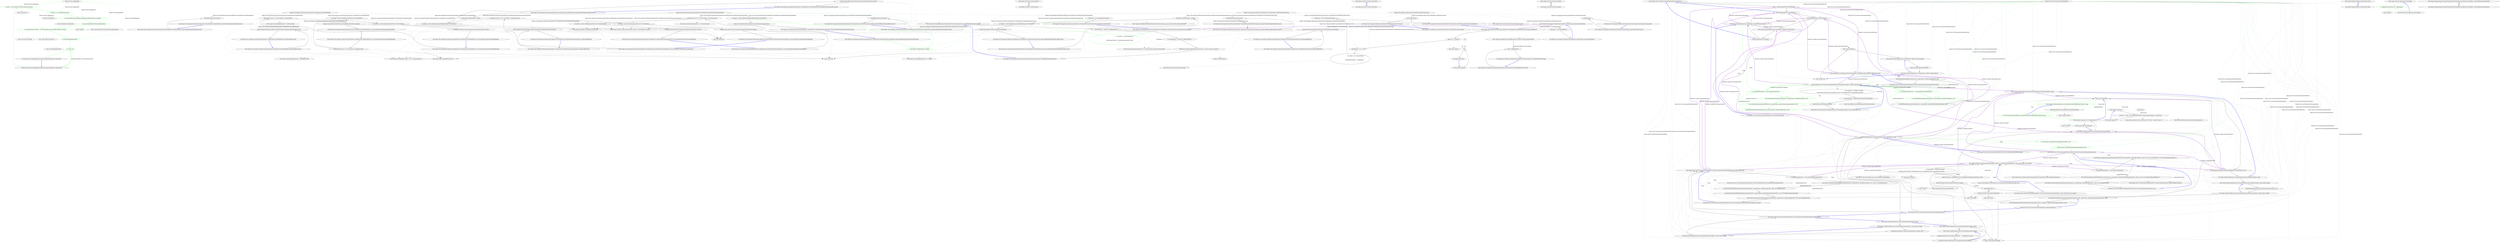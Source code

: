 digraph  {
d1 [cluster="Ninject.iOS.Tests.AppDelegate.FinishedLaunching(UIApplication, NSDictionary)", color=green, community=0, label="0: window = new UIWindow(UIScreen.MainScreen.Bounds)", span="31-31"];
d17 [label="Ninject.iOS.Tests.AppDelegate", span=""];
d0 [cluster="Ninject.iOS.Tests.AppDelegate.FinishedLaunching(UIApplication, NSDictionary)", label="Entry Ninject.iOS.Tests.AppDelegate.FinishedLaunching(UIApplication, NSDictionary)", span="28-28"];
d2 [cluster="Ninject.iOS.Tests.AppDelegate.FinishedLaunching(UIApplication, NSDictionary)", color=green, community=0, label="29: runner = new TouchRunner(window)", span="32-32"];
d9 [cluster="UIWindow.cstr", label="Entry UIWindow.cstr", span=""];
d3 [cluster="Ninject.iOS.Tests.AppDelegate.FinishedLaunching(UIApplication, NSDictionary)", color=green, community=0, label="26: runner.AddExecutionAssembly(typeof(ExtensibilityPointFactory).Assembly)", span="35-35"];
d10 [cluster="TouchRunner.cstr", label="Entry TouchRunner.cstr", span=""];
d4 [cluster="Ninject.iOS.Tests.AppDelegate.FinishedLaunching(UIApplication, NSDictionary)", color=green, community=0, label="29: runner.Add(Assembly.GetExecutingAssembly())", span="38-38"];
d11 [cluster="Unk.AddExecutionAssembly", label="Entry Unk.AddExecutionAssembly", span=""];
d5 [cluster="Ninject.iOS.Tests.AppDelegate.FinishedLaunching(UIApplication, NSDictionary)", color=green, community=0, label="23: window.RootViewController = new UINavigationController(runner.GetViewController())", span="51-51"];
d12 [cluster="System.Reflection.Assembly.GetExecutingAssembly()", label="Entry System.Reflection.Assembly.GetExecutingAssembly()", span="0-0"];
d13 [cluster="Unk.Add", label="Entry Unk.Add", span=""];
d6 [cluster="Ninject.iOS.Tests.AppDelegate.FinishedLaunching(UIApplication, NSDictionary)", color=green, community=0, label="26: window.MakeKeyAndVisible()", span="54-54"];
d14 [cluster="UINavigationController.cstr", label="Entry UINavigationController.cstr", span=""];
d15 [cluster="Unk.GetViewController", label="Entry Unk.GetViewController", span=""];
d7 [cluster="Ninject.iOS.Tests.AppDelegate.FinishedLaunching(UIApplication, NSDictionary)", color=green, community=0, label="25: return true;", span="56-56"];
d16 [cluster="Unk.MakeKeyAndVisible", label="Entry Unk.MakeKeyAndVisible", span=""];
d8 [cluster="Ninject.iOS.Tests.AppDelegate.FinishedLaunching(UIApplication, NSDictionary)", label="Exit Ninject.iOS.Tests.AppDelegate.FinishedLaunching(UIApplication, NSDictionary)", span="28-28"];
m1_38 [cluster="Ninject.Syntax.IBindingInSyntax<T>.InThreadScope()", file="DefaultScopeCallbackTests.cs", label="Entry Ninject.Syntax.IBindingInSyntax<T>.InThreadScope()", span="54-54"];
m1_62 [cluster="Ninject.Tests.Integration.DefaultScopeCallbackTests.WhenKernelIsCreatedWithNewObjectScope.InitializeKernel()", file="DefaultScopeCallbackTests.cs", label="Entry Ninject.Tests.Integration.DefaultScopeCallbackTests.WhenKernelIsCreatedWithNewObjectScope.InitializeKernel()", span="115-115"];
m1_63 [cluster="Ninject.Tests.Integration.DefaultScopeCallbackTests.WhenKernelIsCreatedWithNewObjectScope.InitializeKernel()", file="DefaultScopeCallbackTests.cs", label="object obj = new object()", span="117-117"];
m1_64 [cluster="Ninject.Tests.Integration.DefaultScopeCallbackTests.WhenKernelIsCreatedWithNewObjectScope.InitializeKernel()", file="DefaultScopeCallbackTests.cs", label="scopeDelegate = ctx => obj", span="118-118"];
m1_65 [cluster="Ninject.Tests.Integration.DefaultScopeCallbackTests.WhenKernelIsCreatedWithNewObjectScope.InitializeKernel()", file="DefaultScopeCallbackTests.cs", label="var settings = new NinjectSettings\r\n                           {\r\n                               DefaultScopeCallback = scopeDelegate\r\n                           }", span="119-122"];
m1_66 [cluster="Ninject.Tests.Integration.DefaultScopeCallbackTests.WhenKernelIsCreatedWithNewObjectScope.InitializeKernel()", file="DefaultScopeCallbackTests.cs", label="this.kernel = new StandardKernel(settings)", span="123-123"];
m1_67 [cluster="Ninject.Tests.Integration.DefaultScopeCallbackTests.WhenKernelIsCreatedWithNewObjectScope.InitializeKernel()", file="DefaultScopeCallbackTests.cs", label="Exit Ninject.Tests.Integration.DefaultScopeCallbackTests.WhenKernelIsCreatedWithNewObjectScope.InitializeKernel()", span="115-115"];
m1_84 [cluster="Ninject.Syntax.IBindingInSyntax<T>.InTransientScope()", file="DefaultScopeCallbackTests.cs", label="Entry Ninject.Syntax.IBindingInSyntax<T>.InTransientScope()", span="47-47"];
m1_7 [cluster="Ninject.Infrastructure.Disposal.DisposableObject.Dispose()", file="DefaultScopeCallbackTests.cs", label="Entry Ninject.Infrastructure.Disposal.DisposableObject.Dispose()", span="28-28"];
m1_4 [cluster="Ninject.Tests.Integration.DefaultScopeCallbackTests.DefaultScopeContext.Dispose()", file="DefaultScopeCallbackTests.cs", label="Entry Ninject.Tests.Integration.DefaultScopeCallbackTests.DefaultScopeContext.Dispose()", span="22-22"];
m1_5 [cluster="Ninject.Tests.Integration.DefaultScopeCallbackTests.DefaultScopeContext.Dispose()", file="DefaultScopeCallbackTests.cs", label="this.kernel.Dispose()", span="24-24"];
m1_6 [cluster="Ninject.Tests.Integration.DefaultScopeCallbackTests.DefaultScopeContext.Dispose()", file="DefaultScopeCallbackTests.cs", label="Exit Ninject.Tests.Integration.DefaultScopeCallbackTests.DefaultScopeContext.Dispose()", span="22-22"];
m1_17 [cluster="Unk.Should", file="DefaultScopeCallbackTests.cs", label="Entry Unk.Should", span=""];
m1_45 [cluster="Ninject.Tests.Integration.DefaultScopeCallbackTests.WhenKernelIsCreatedWithDefaults.ExplicitSelfBindedTypeShouldBeTransient()", file="DefaultScopeCallbackTests.cs", label="Entry Ninject.Tests.Integration.DefaultScopeCallbackTests.WhenKernelIsCreatedWithDefaults.ExplicitSelfBindedTypeShouldBeTransient()", span="83-83"];
m1_46 [cluster="Ninject.Tests.Integration.DefaultScopeCallbackTests.WhenKernelIsCreatedWithDefaults.ExplicitSelfBindedTypeShouldBeTransient()", file="DefaultScopeCallbackTests.cs", label="kernel.Bind<SelfBindedType>().ToSelf()", span="85-85"];
m1_47 [cluster="Ninject.Tests.Integration.DefaultScopeCallbackTests.WhenKernelIsCreatedWithDefaults.ExplicitSelfBindedTypeShouldBeTransient()", file="DefaultScopeCallbackTests.cs", label="var binding = kernel.GetBindings(typeof(SelfBindedType)).FirstOrDefault()", span="86-86"];
m1_48 [cluster="Ninject.Tests.Integration.DefaultScopeCallbackTests.WhenKernelIsCreatedWithDefaults.ExplicitSelfBindedTypeShouldBeTransient()", file="DefaultScopeCallbackTests.cs", label="binding.ScopeCallback.Should().BeSameAs(StandardScopeCallbacks.Transient)", span="87-87"];
m1_49 [cluster="Ninject.Tests.Integration.DefaultScopeCallbackTests.WhenKernelIsCreatedWithDefaults.ExplicitSelfBindedTypeShouldBeTransient()", file="DefaultScopeCallbackTests.cs", label="Exit Ninject.Tests.Integration.DefaultScopeCallbackTests.WhenKernelIsCreatedWithDefaults.ExplicitSelfBindedTypeShouldBeTransient()", span="83-83"];
m1_19 [cluster="Ninject.Tests.Integration.DefaultScopeCallbackTests.DefaultScopeContext.SelfBindedType.ToString()", file="DefaultScopeCallbackTests.cs", label="Entry Ninject.Tests.Integration.DefaultScopeCallbackTests.DefaultScopeContext.SelfBindedType.ToString()", span="45-45"];
m1_20 [cluster="Ninject.Tests.Integration.DefaultScopeCallbackTests.DefaultScopeContext.SelfBindedType.ToString()", file="DefaultScopeCallbackTests.cs", label="return ''SelfBindedType'';", span="47-47"];
m1_21 [cluster="Ninject.Tests.Integration.DefaultScopeCallbackTests.DefaultScopeContext.SelfBindedType.ToString()", file="DefaultScopeCallbackTests.cs", label="Exit Ninject.Tests.Integration.DefaultScopeCallbackTests.DefaultScopeContext.SelfBindedType.ToString()", span="45-45"];
m1_28 [cluster="Ninject.Syntax.IBindingToSyntax<T1>.To<TImplementation>()", file="DefaultScopeCallbackTests.cs", label="Entry Ninject.Syntax.IBindingToSyntax<T1>.To<TImplementation>()", span="48-48"];
m1_11 [cluster="Ninject.Tests.Integration.DefaultScopeCallbackTests.DefaultScopeContext.TestSelfBindedTypesAreTransient()", file="DefaultScopeCallbackTests.cs", label="Entry Ninject.Tests.Integration.DefaultScopeCallbackTests.DefaultScopeContext.TestSelfBindedTypesAreTransient()", span="32-32"];
m1_12 [cluster="Ninject.Tests.Integration.DefaultScopeCallbackTests.DefaultScopeContext.TestSelfBindedTypesAreTransient()", file="DefaultScopeCallbackTests.cs", label="var firstInstance = kernel.Get<SelfBindedType>()", span="34-34"];
m1_13 [cluster="Ninject.Tests.Integration.DefaultScopeCallbackTests.DefaultScopeContext.TestSelfBindedTypesAreTransient()", file="DefaultScopeCallbackTests.cs", label="var secondInstance = kernel.Get<SelfBindedType>()", span="35-35"];
m1_14 [cluster="Ninject.Tests.Integration.DefaultScopeCallbackTests.DefaultScopeContext.TestSelfBindedTypesAreTransient()", file="DefaultScopeCallbackTests.cs", label="firstInstance.Should().NotBeSameAs(secondInstance, ''because types are transient'')", span="36-36"];
m1_15 [cluster="Ninject.Tests.Integration.DefaultScopeCallbackTests.DefaultScopeContext.TestSelfBindedTypesAreTransient()", file="DefaultScopeCallbackTests.cs", label="Exit Ninject.Tests.Integration.DefaultScopeCallbackTests.DefaultScopeContext.TestSelfBindedTypesAreTransient()", span="32-32"];
m1_18 [cluster="Unk.NotBeSameAs", file="DefaultScopeCallbackTests.cs", label="Entry Unk.NotBeSameAs", span=""];
m1_79 [cluster="Ninject.Tests.Integration.DefaultScopeCallbackTests.WhenKernelIsCreatedWithThreadScopeAsDefault.CanOverrideDefaultScopeWithTransientInBinding()", file="DefaultScopeCallbackTests.cs", label="Entry Ninject.Tests.Integration.DefaultScopeCallbackTests.WhenKernelIsCreatedWithThreadScopeAsDefault.CanOverrideDefaultScopeWithTransientInBinding()", span="138-138"];
m1_80 [cluster="Ninject.Tests.Integration.DefaultScopeCallbackTests.WhenKernelIsCreatedWithThreadScopeAsDefault.CanOverrideDefaultScopeWithTransientInBinding()", file="DefaultScopeCallbackTests.cs", label="kernel.Bind<IService>().To<ServiceImpl>().InTransientScope()", span="140-140"];
m1_81 [cluster="Ninject.Tests.Integration.DefaultScopeCallbackTests.WhenKernelIsCreatedWithThreadScopeAsDefault.CanOverrideDefaultScopeWithTransientInBinding()", file="DefaultScopeCallbackTests.cs", label="var binding = kernel.GetBindings(typeof(IService)).FirstOrDefault()", span="141-141"];
m1_82 [cluster="Ninject.Tests.Integration.DefaultScopeCallbackTests.WhenKernelIsCreatedWithThreadScopeAsDefault.CanOverrideDefaultScopeWithTransientInBinding()", file="DefaultScopeCallbackTests.cs", label="binding.ScopeCallback.Should().BeSameAs(StandardScopeCallbacks.Transient)", span="142-142"];
m1_83 [cluster="Ninject.Tests.Integration.DefaultScopeCallbackTests.WhenKernelIsCreatedWithThreadScopeAsDefault.CanOverrideDefaultScopeWithTransientInBinding()", file="DefaultScopeCallbackTests.cs", label="Exit Ninject.Tests.Integration.DefaultScopeCallbackTests.WhenKernelIsCreatedWithThreadScopeAsDefault.CanOverrideDefaultScopeWithTransientInBinding()", span="138-138"];
m1_31 [cluster="System.Collections.Generic.IEnumerable<TSource>.FirstOrDefault<TSource>()", file="DefaultScopeCallbackTests.cs", label="Entry System.Collections.Generic.IEnumerable<TSource>.FirstOrDefault<TSource>()", span="0-0"];
m1_29 [cluster="Ninject.Syntax.IBindingInSyntax<T>.InSingletonScope()", file="DefaultScopeCallbackTests.cs", label="Entry Ninject.Syntax.IBindingInSyntax<T>.InSingletonScope()", span="40-40"];
m1_27 [cluster="Ninject.Syntax.BindingRoot.Bind<T>()", file="DefaultScopeCallbackTests.cs", label="Entry Ninject.Syntax.BindingRoot.Bind<T>()", span="49-49"];
m1_22 [cluster="Ninject.Tests.Integration.DefaultScopeCallbackTests.WhenKernelIsCreatedWithDefaults.CanOverrideDefaultScopeWithSingletonInBinding()", file="DefaultScopeCallbackTests.cs", label="Entry Ninject.Tests.Integration.DefaultScopeCallbackTests.WhenKernelIsCreatedWithDefaults.CanOverrideDefaultScopeWithSingletonInBinding()", span="55-55"];
m1_23 [cluster="Ninject.Tests.Integration.DefaultScopeCallbackTests.WhenKernelIsCreatedWithDefaults.CanOverrideDefaultScopeWithSingletonInBinding()", file="DefaultScopeCallbackTests.cs", label="kernel.Bind<IService>().To<ServiceImpl>().InSingletonScope()", span="57-57"];
m1_24 [cluster="Ninject.Tests.Integration.DefaultScopeCallbackTests.WhenKernelIsCreatedWithDefaults.CanOverrideDefaultScopeWithSingletonInBinding()", file="DefaultScopeCallbackTests.cs", label="var binding = kernel.GetBindings(typeof(IService)).FirstOrDefault()", span="58-58"];
m1_25 [cluster="Ninject.Tests.Integration.DefaultScopeCallbackTests.WhenKernelIsCreatedWithDefaults.CanOverrideDefaultScopeWithSingletonInBinding()", file="DefaultScopeCallbackTests.cs", label="binding.ScopeCallback.Should().BeSameAs(StandardScopeCallbacks.Singleton)", span="59-59"];
m1_26 [cluster="Ninject.Tests.Integration.DefaultScopeCallbackTests.WhenKernelIsCreatedWithDefaults.CanOverrideDefaultScopeWithSingletonInBinding()", file="DefaultScopeCallbackTests.cs", label="Exit Ninject.Tests.Integration.DefaultScopeCallbackTests.WhenKernelIsCreatedWithDefaults.CanOverrideDefaultScopeWithSingletonInBinding()", span="55-55"];
m1_42 [cluster="Ninject.Tests.Integration.DefaultScopeCallbackTests.WhenKernelIsCreatedWithDefaults.ImplicitSelfBindedTypeShouldBeTransient()", file="DefaultScopeCallbackTests.cs", label="Entry Ninject.Tests.Integration.DefaultScopeCallbackTests.WhenKernelIsCreatedWithDefaults.ImplicitSelfBindedTypeShouldBeTransient()", span="77-77"];
m1_43 [cluster="Ninject.Tests.Integration.DefaultScopeCallbackTests.WhenKernelIsCreatedWithDefaults.ImplicitSelfBindedTypeShouldBeTransient()", file="DefaultScopeCallbackTests.cs", label="TestSelfBindedTypesAreTransient()", span="79-79"];
m1_44 [cluster="Ninject.Tests.Integration.DefaultScopeCallbackTests.WhenKernelIsCreatedWithDefaults.ImplicitSelfBindedTypeShouldBeTransient()", file="DefaultScopeCallbackTests.cs", label="Exit Ninject.Tests.Integration.DefaultScopeCallbackTests.WhenKernelIsCreatedWithDefaults.ImplicitSelfBindedTypeShouldBeTransient()", span="77-77"];
m1_74 [cluster="Ninject.Tests.Integration.DefaultScopeCallbackTests.WhenKernelIsCreatedWithThreadScopeAsDefault.CanOverrideDefaultScopeWithSingletonInBinding()", file="DefaultScopeCallbackTests.cs", label="Entry Ninject.Tests.Integration.DefaultScopeCallbackTests.WhenKernelIsCreatedWithThreadScopeAsDefault.CanOverrideDefaultScopeWithSingletonInBinding()", span="130-130"];
m1_75 [cluster="Ninject.Tests.Integration.DefaultScopeCallbackTests.WhenKernelIsCreatedWithThreadScopeAsDefault.CanOverrideDefaultScopeWithSingletonInBinding()", file="DefaultScopeCallbackTests.cs", label="kernel.Bind<IService>().To<ServiceImpl>().InSingletonScope()", span="132-132"];
m1_76 [cluster="Ninject.Tests.Integration.DefaultScopeCallbackTests.WhenKernelIsCreatedWithThreadScopeAsDefault.CanOverrideDefaultScopeWithSingletonInBinding()", file="DefaultScopeCallbackTests.cs", label="var binding = kernel.GetBindings(typeof(IService)).FirstOrDefault()", span="133-133"];
m1_77 [cluster="Ninject.Tests.Integration.DefaultScopeCallbackTests.WhenKernelIsCreatedWithThreadScopeAsDefault.CanOverrideDefaultScopeWithSingletonInBinding()", file="DefaultScopeCallbackTests.cs", label="binding.ScopeCallback.Should().BeSameAs(StandardScopeCallbacks.Singleton)", span="134-134"];
m1_78 [cluster="Ninject.Tests.Integration.DefaultScopeCallbackTests.WhenKernelIsCreatedWithThreadScopeAsDefault.CanOverrideDefaultScopeWithSingletonInBinding()", file="DefaultScopeCallbackTests.cs", label="Exit Ninject.Tests.Integration.DefaultScopeCallbackTests.WhenKernelIsCreatedWithThreadScopeAsDefault.CanOverrideDefaultScopeWithSingletonInBinding()", span="130-130"];
m1_68 [cluster="object.Object()", file="DefaultScopeCallbackTests.cs", label="Entry object.Object()", span="0-0"];
m1_57 [cluster="Ninject.Tests.Integration.DefaultScopeCallbackTests.WhenKernelIsCreatedWithNewObjectScope.ExplicitSelfBindedTypeShouldHaveObjectScope()", file="DefaultScopeCallbackTests.cs", label="Entry Ninject.Tests.Integration.DefaultScopeCallbackTests.WhenKernelIsCreatedWithNewObjectScope.ExplicitSelfBindedTypeShouldHaveObjectScope()", span="108-108"];
m1_58 [cluster="Ninject.Tests.Integration.DefaultScopeCallbackTests.WhenKernelIsCreatedWithNewObjectScope.ExplicitSelfBindedTypeShouldHaveObjectScope()", file="DefaultScopeCallbackTests.cs", label="kernel.Bind<SelfBindedType>().ToSelf()", span="110-110"];
m1_59 [cluster="Ninject.Tests.Integration.DefaultScopeCallbackTests.WhenKernelIsCreatedWithNewObjectScope.ExplicitSelfBindedTypeShouldHaveObjectScope()", file="DefaultScopeCallbackTests.cs", label="var binding = kernel.GetBindings(typeof(SelfBindedType)).FirstOrDefault()", span="111-111"];
m1_60 [cluster="Ninject.Tests.Integration.DefaultScopeCallbackTests.WhenKernelIsCreatedWithNewObjectScope.ExplicitSelfBindedTypeShouldHaveObjectScope()", file="DefaultScopeCallbackTests.cs", label="binding.ScopeCallback.Should().BeSameAs(scopeDelegate)", span="112-112"];
m1_61 [cluster="Ninject.Tests.Integration.DefaultScopeCallbackTests.WhenKernelIsCreatedWithNewObjectScope.ExplicitSelfBindedTypeShouldHaveObjectScope()", file="DefaultScopeCallbackTests.cs", label="Exit Ninject.Tests.Integration.DefaultScopeCallbackTests.WhenKernelIsCreatedWithNewObjectScope.ExplicitSelfBindedTypeShouldHaveObjectScope()", span="108-108"];
m1_10 [cluster="Ninject.StandardKernel.StandardKernel(params Ninject.Modules.INinjectModule[])", file="DefaultScopeCallbackTests.cs", label="Entry Ninject.StandardKernel.StandardKernel(params Ninject.Modules.INinjectModule[])", span="45-45"];
m1_0 [cluster="Ninject.Tests.Integration.DefaultScopeCallbackTests.DefaultScopeContext.DefaultScopeContext()", file="DefaultScopeCallbackTests.cs", label="Entry Ninject.Tests.Integration.DefaultScopeCallbackTests.DefaultScopeContext.DefaultScopeContext()", span="17-17"];
m1_1 [cluster="Ninject.Tests.Integration.DefaultScopeCallbackTests.DefaultScopeContext.DefaultScopeContext()", file="DefaultScopeCallbackTests.cs", label="InitializeKernel()", span="19-19"];
m1_2 [cluster="Ninject.Tests.Integration.DefaultScopeCallbackTests.DefaultScopeContext.DefaultScopeContext()", file="DefaultScopeCallbackTests.cs", label="Exit Ninject.Tests.Integration.DefaultScopeCallbackTests.DefaultScopeContext.DefaultScopeContext()", span="17-17"];
m1_3 [cluster="Ninject.Tests.Integration.DefaultScopeCallbackTests.DefaultScopeContext.InitializeKernel()", file="DefaultScopeCallbackTests.cs", label="Entry Ninject.Tests.Integration.DefaultScopeCallbackTests.DefaultScopeContext.InitializeKernel()", span="27-27"];
m1_8 [cluster="Ninject.Tests.Integration.DefaultScopeCallbackTests.DefaultScopeContext.InitializeKernel()", file="DefaultScopeCallbackTests.cs", label="this.kernel = new StandardKernel()", span="29-29"];
m1_9 [cluster="Ninject.Tests.Integration.DefaultScopeCallbackTests.DefaultScopeContext.InitializeKernel()", file="DefaultScopeCallbackTests.cs", label="Exit Ninject.Tests.Integration.DefaultScopeCallbackTests.DefaultScopeContext.InitializeKernel()", span="27-27"];
m1_16 [cluster="Ninject.Syntax.IResolutionRoot.Get<T>(params Ninject.Parameters.IParameter[])", file="DefaultScopeCallbackTests.cs", label="Entry Ninject.Syntax.IResolutionRoot.Get<T>(params Ninject.Parameters.IParameter[])", span="34-34"];
m1_70 [cluster="Ninject.StandardKernel.StandardKernel(Ninject.INinjectSettings, params Ninject.Modules.INinjectModule[])", file="DefaultScopeCallbackTests.cs", label="Entry Ninject.StandardKernel.StandardKernel(Ninject.INinjectSettings, params Ninject.Modules.INinjectModule[])", span="54-54"];
m1_85 [cluster="Ninject.Tests.Integration.DefaultScopeCallbackTests.WhenKernelIsCreatedWithThreadScopeAsDefault.ScopeShouldBeThread()", file="DefaultScopeCallbackTests.cs", label="Entry Ninject.Tests.Integration.DefaultScopeCallbackTests.WhenKernelIsCreatedWithThreadScopeAsDefault.ScopeShouldBeThread()", span="146-146"];
m1_86 [cluster="Ninject.Tests.Integration.DefaultScopeCallbackTests.WhenKernelIsCreatedWithThreadScopeAsDefault.ScopeShouldBeThread()", file="DefaultScopeCallbackTests.cs", label="kernel.Settings.DefaultScopeCallback.Should().BeSameAs(StandardScopeCallbacks.Thread)", span="148-148"];
m1_87 [cluster="Ninject.Tests.Integration.DefaultScopeCallbackTests.WhenKernelIsCreatedWithThreadScopeAsDefault.ScopeShouldBeThread()", file="DefaultScopeCallbackTests.cs", label="Exit Ninject.Tests.Integration.DefaultScopeCallbackTests.WhenKernelIsCreatedWithThreadScopeAsDefault.ScopeShouldBeThread()", span="146-146"];
m1_32 [cluster="Unk.BeSameAs", file="DefaultScopeCallbackTests.cs", label="Entry Unk.BeSameAs", span=""];
m1_71 [cluster="lambda expression", file="DefaultScopeCallbackTests.cs", label="Entry lambda expression", span="118-118"];
m1_72 [cluster="lambda expression", file="DefaultScopeCallbackTests.cs", label=obj, span="118-118"];
m1_73 [cluster="lambda expression", file="DefaultScopeCallbackTests.cs", label="Exit lambda expression", span="118-118"];
m1_54 [cluster="Ninject.Tests.Integration.DefaultScopeCallbackTests.WhenKernelIsCreatedWithNewObjectScope.ImplicitSelfBindedTypeShouldBeTransient()", file="DefaultScopeCallbackTests.cs", label="Entry Ninject.Tests.Integration.DefaultScopeCallbackTests.WhenKernelIsCreatedWithNewObjectScope.ImplicitSelfBindedTypeShouldBeTransient()", span="102-102"];
m1_55 [cluster="Ninject.Tests.Integration.DefaultScopeCallbackTests.WhenKernelIsCreatedWithNewObjectScope.ImplicitSelfBindedTypeShouldBeTransient()", file="DefaultScopeCallbackTests.cs", label="TestSelfBindedTypesAreTransient()", span="104-104"];
m1_56 [cluster="Ninject.Tests.Integration.DefaultScopeCallbackTests.WhenKernelIsCreatedWithNewObjectScope.ImplicitSelfBindedTypeShouldBeTransient()", file="DefaultScopeCallbackTests.cs", label="Exit Ninject.Tests.Integration.DefaultScopeCallbackTests.WhenKernelIsCreatedWithNewObjectScope.ImplicitSelfBindedTypeShouldBeTransient()", span="102-102"];
m1_30 [cluster="Ninject.KernelBase.GetBindings(System.Type)", file="DefaultScopeCallbackTests.cs", label="Entry Ninject.KernelBase.GetBindings(System.Type)", span="464-464"];
m1_91 [cluster="Ninject.Tests.Integration.DefaultScopeCallbackTests.WhenKernelIsCreatedWithThreadScopeAsDefault.ExplicitSelfBindedTypeShouldHaveThreadScope()", file="DefaultScopeCallbackTests.cs", label="Entry Ninject.Tests.Integration.DefaultScopeCallbackTests.WhenKernelIsCreatedWithThreadScopeAsDefault.ExplicitSelfBindedTypeShouldHaveThreadScope()", span="158-158"];
m1_92 [cluster="Ninject.Tests.Integration.DefaultScopeCallbackTests.WhenKernelIsCreatedWithThreadScopeAsDefault.ExplicitSelfBindedTypeShouldHaveThreadScope()", color=green, community=0, file="DefaultScopeCallbackTests.cs", label="8: kernel.Bind<SelfBindedType>().ToSelf()", span="160-160"];
m1_93 [cluster="Ninject.Tests.Integration.DefaultScopeCallbackTests.WhenKernelIsCreatedWithThreadScopeAsDefault.ExplicitSelfBindedTypeShouldHaveThreadScope()", file="DefaultScopeCallbackTests.cs", label="var binding = kernel.GetBindings(typeof(SelfBindedType)).FirstOrDefault()", span="161-161"];
m1_94 [cluster="Ninject.Tests.Integration.DefaultScopeCallbackTests.WhenKernelIsCreatedWithThreadScopeAsDefault.ExplicitSelfBindedTypeShouldHaveThreadScope()", file="DefaultScopeCallbackTests.cs", label="binding.ScopeCallback.Should().BeSameAs(StandardScopeCallbacks.Thread)", span="162-162"];
m1_95 [cluster="Ninject.Tests.Integration.DefaultScopeCallbackTests.WhenKernelIsCreatedWithThreadScopeAsDefault.ExplicitSelfBindedTypeShouldHaveThreadScope()", file="DefaultScopeCallbackTests.cs", label="Exit Ninject.Tests.Integration.DefaultScopeCallbackTests.WhenKernelIsCreatedWithThreadScopeAsDefault.ExplicitSelfBindedTypeShouldHaveThreadScope()", span="158-158"];
m1_50 [cluster="Ninject.Syntax.IBindingToSyntax<T1>.ToSelf()", file="DefaultScopeCallbackTests.cs", label="Entry Ninject.Syntax.IBindingToSyntax<T1>.ToSelf()", span="41-41"];
m1_69 [cluster="Ninject.NinjectSettings.NinjectSettings()", file="DefaultScopeCallbackTests.cs", label="Entry Ninject.NinjectSettings.NinjectSettings()", span="29-29"];
m1_33 [cluster="Ninject.Tests.Integration.DefaultScopeCallbackTests.WhenKernelIsCreatedWithDefaults.CanOverrideDefaultScopeWithThreadInBinding()", file="DefaultScopeCallbackTests.cs", label="Entry Ninject.Tests.Integration.DefaultScopeCallbackTests.WhenKernelIsCreatedWithDefaults.CanOverrideDefaultScopeWithThreadInBinding()", span="63-63"];
m1_34 [cluster="Ninject.Tests.Integration.DefaultScopeCallbackTests.WhenKernelIsCreatedWithDefaults.CanOverrideDefaultScopeWithThreadInBinding()", file="DefaultScopeCallbackTests.cs", label="kernel.Bind<IService>().To<ServiceImpl>().InThreadScope()", span="65-65"];
m1_35 [cluster="Ninject.Tests.Integration.DefaultScopeCallbackTests.WhenKernelIsCreatedWithDefaults.CanOverrideDefaultScopeWithThreadInBinding()", file="DefaultScopeCallbackTests.cs", label="var binding = kernel.GetBindings(typeof(IService)).FirstOrDefault()", span="66-66"];
m1_36 [cluster="Ninject.Tests.Integration.DefaultScopeCallbackTests.WhenKernelIsCreatedWithDefaults.CanOverrideDefaultScopeWithThreadInBinding()", file="DefaultScopeCallbackTests.cs", label="binding.ScopeCallback.Should().BeSameAs(StandardScopeCallbacks.Thread)", span="67-67"];
m1_37 [cluster="Ninject.Tests.Integration.DefaultScopeCallbackTests.WhenKernelIsCreatedWithDefaults.CanOverrideDefaultScopeWithThreadInBinding()", file="DefaultScopeCallbackTests.cs", label="Exit Ninject.Tests.Integration.DefaultScopeCallbackTests.WhenKernelIsCreatedWithDefaults.CanOverrideDefaultScopeWithThreadInBinding()", span="63-63"];
m1_96 [cluster="Ninject.Tests.Integration.DefaultScopeCallbackTests.WhenKernelIsCreatedWithThreadScopeAsDefault.InitializeKernel()", file="DefaultScopeCallbackTests.cs", label="Entry Ninject.Tests.Integration.DefaultScopeCallbackTests.WhenKernelIsCreatedWithThreadScopeAsDefault.InitializeKernel()", span="165-165"];
m1_97 [cluster="Ninject.Tests.Integration.DefaultScopeCallbackTests.WhenKernelIsCreatedWithThreadScopeAsDefault.InitializeKernel()", color=green, community=0, file="DefaultScopeCallbackTests.cs", label="6: var settings = new NinjectSettings\r\n                           {\r\n                               DefaultScopeCallback = StandardScopeCallbacks.Thread\r\n                           }", span="167-170"];
m1_98 [cluster="Ninject.Tests.Integration.DefaultScopeCallbackTests.WhenKernelIsCreatedWithThreadScopeAsDefault.InitializeKernel()", file="DefaultScopeCallbackTests.cs", label="this.kernel = new StandardKernel(settings)", span="171-171"];
m1_99 [cluster="Ninject.Tests.Integration.DefaultScopeCallbackTests.WhenKernelIsCreatedWithThreadScopeAsDefault.InitializeKernel()", file="DefaultScopeCallbackTests.cs", label="Exit Ninject.Tests.Integration.DefaultScopeCallbackTests.WhenKernelIsCreatedWithThreadScopeAsDefault.InitializeKernel()", span="165-165"];
m1_39 [cluster="Ninject.Tests.Integration.DefaultScopeCallbackTests.WhenKernelIsCreatedWithDefaults.ScopeShouldBeTransient()", file="DefaultScopeCallbackTests.cs", label="Entry Ninject.Tests.Integration.DefaultScopeCallbackTests.WhenKernelIsCreatedWithDefaults.ScopeShouldBeTransient()", span="71-71"];
m1_40 [cluster="Ninject.Tests.Integration.DefaultScopeCallbackTests.WhenKernelIsCreatedWithDefaults.ScopeShouldBeTransient()", file="DefaultScopeCallbackTests.cs", label="kernel.Settings.DefaultScopeCallback.Should().BeSameAs(StandardScopeCallbacks.Transient)", span="73-73"];
m1_41 [cluster="Ninject.Tests.Integration.DefaultScopeCallbackTests.WhenKernelIsCreatedWithDefaults.ScopeShouldBeTransient()", file="DefaultScopeCallbackTests.cs", label="Exit Ninject.Tests.Integration.DefaultScopeCallbackTests.WhenKernelIsCreatedWithDefaults.ScopeShouldBeTransient()", span="71-71"];
m1_88 [cluster="Ninject.Tests.Integration.DefaultScopeCallbackTests.WhenKernelIsCreatedWithThreadScopeAsDefault.ImplicitSelfBindedTypeShouldBeTransient()", file="DefaultScopeCallbackTests.cs", label="Entry Ninject.Tests.Integration.DefaultScopeCallbackTests.WhenKernelIsCreatedWithThreadScopeAsDefault.ImplicitSelfBindedTypeShouldBeTransient()", span="152-152"];
m1_89 [cluster="Ninject.Tests.Integration.DefaultScopeCallbackTests.WhenKernelIsCreatedWithThreadScopeAsDefault.ImplicitSelfBindedTypeShouldBeTransient()", file="DefaultScopeCallbackTests.cs", label="TestSelfBindedTypesAreTransient()", span="154-154"];
m1_90 [cluster="Ninject.Tests.Integration.DefaultScopeCallbackTests.WhenKernelIsCreatedWithThreadScopeAsDefault.ImplicitSelfBindedTypeShouldBeTransient()", file="DefaultScopeCallbackTests.cs", label="Exit Ninject.Tests.Integration.DefaultScopeCallbackTests.WhenKernelIsCreatedWithThreadScopeAsDefault.ImplicitSelfBindedTypeShouldBeTransient()", span="152-152"];
m1_51 [cluster="Ninject.Tests.Integration.DefaultScopeCallbackTests.WhenKernelIsCreatedWithNewObjectScope.ScopeShouldBeObject()", file="DefaultScopeCallbackTests.cs", label="Entry Ninject.Tests.Integration.DefaultScopeCallbackTests.WhenKernelIsCreatedWithNewObjectScope.ScopeShouldBeObject()", span="96-96"];
m1_52 [cluster="Ninject.Tests.Integration.DefaultScopeCallbackTests.WhenKernelIsCreatedWithNewObjectScope.ScopeShouldBeObject()", file="DefaultScopeCallbackTests.cs", label="this.kernel.Settings.DefaultScopeCallback.Should().BeSameAs(scopeDelegate)", span="98-98"];
m1_53 [cluster="Ninject.Tests.Integration.DefaultScopeCallbackTests.WhenKernelIsCreatedWithNewObjectScope.ScopeShouldBeObject()", file="DefaultScopeCallbackTests.cs", label="Exit Ninject.Tests.Integration.DefaultScopeCallbackTests.WhenKernelIsCreatedWithNewObjectScope.ScopeShouldBeObject()", span="96-96"];
m1_100 [file="DefaultScopeCallbackTests.cs", label="Ninject.Tests.Integration.DefaultScopeCallbackTests.DefaultScopeContext", span=""];
m1_101 [file="DefaultScopeCallbackTests.cs", label="Ninject.Tests.Integration.DefaultScopeCallbackTests.WhenKernelIsCreatedWithDefaults", span=""];
m1_102 [file="DefaultScopeCallbackTests.cs", label="Ninject.Tests.Integration.DefaultScopeCallbackTests.WhenKernelIsCreatedWithNewObjectScope", span=""];
m1_103 [file="DefaultScopeCallbackTests.cs", label=obj, span=""];
m1_104 [file="DefaultScopeCallbackTests.cs", label="Ninject.Tests.Integration.DefaultScopeCallbackTests.WhenKernelIsCreatedWithThreadScopeAsDefault", span=""];
m2_4 [cluster="Ninject.Activation.IContext.Resolve()", file="DynamicMethodInjectorFactory.cs", label="Entry Ninject.Activation.IContext.Resolve()", span="75-75"];
m2_5 [cluster="Ninject.Activation.IContext.Resolve()", file="DynamicMethodInjectorFactory.cs", label="Exit Ninject.Activation.IContext.Resolve()", span="75-75"];
m2_0 [cluster="Ninject.Activation.IContext.GetProvider()", file="DynamicMethodInjectorFactory.cs", label="Entry Ninject.Activation.IContext.GetProvider()", span="63-63"];
m2_1 [cluster="Ninject.Activation.IContext.GetProvider()", file="DynamicMethodInjectorFactory.cs", label="Exit Ninject.Activation.IContext.GetProvider()", span="63-63"];
m2_2 [cluster="Ninject.Activation.IContext.GetScope()", file="DynamicMethodInjectorFactory.cs", label="Entry Ninject.Activation.IContext.GetScope()", span="69-69"];
m2_3 [cluster="Ninject.Activation.IContext.GetScope()", file="DynamicMethodInjectorFactory.cs", label="Exit Ninject.Activation.IContext.GetScope()", span="69-69"];
m3_0 [cluster="Ninject.Tests.Unit.ExtensionsForMemberInfoTest.HasAttribute()", file="ExtensionsForMemberInfoTest.cs", label="Entry Ninject.Tests.Unit.ExtensionsForMemberInfoTest.HasAttribute()", span="13-13"];
m3_1 [cluster="Ninject.Tests.Unit.ExtensionsForMemberInfoTest.HasAttribute()", file="ExtensionsForMemberInfoTest.cs", label="this.TestHasAttribute(''PublicProperty'')", span="15-15"];
m3_2 [cluster="Ninject.Tests.Unit.ExtensionsForMemberInfoTest.HasAttribute()", file="ExtensionsForMemberInfoTest.cs", label="this.TestHasAttribute(''InternalProperty'')", span="16-16"];
m3_12 [cluster="Ninject.Tests.Unit.ExtensionsForMemberInfoTest.TestHasAttributeForAttributesOnBaseClass(string)", file="ExtensionsForMemberInfoTest.cs", label="Entry Ninject.Tests.Unit.ExtensionsForMemberInfoTest.TestHasAttributeForAttributesOnBaseClass(string)", span="113-113"];
m3_24 [cluster="Ninject.Tests.Unit.ExtensionsForMemberInfoTest.GetCustomAttributesExtendedForAttributesOnBaseClass()", file="ExtensionsForMemberInfoTest.cs", label="Exit Ninject.Tests.Unit.ExtensionsForMemberInfoTest.GetCustomAttributesExtendedForAttributesOnBaseClass()", span="39-39"];
m3_25 [cluster="Ninject.Tests.Unit.ExtensionsForMemberInfoTest.TestGetCustomAttributesExtendedForAttributesOnBaseClass(string)", file="ExtensionsForMemberInfoTest.cs", label="Entry Ninject.Tests.Unit.ExtensionsForMemberInfoTest.TestGetCustomAttributesExtendedForAttributesOnBaseClass(string)", span="83-83"];
m3_26 [cluster="Ninject.Tests.Unit.ExtensionsForMemberInfoTest.IndexerHasAttribute()", file="ExtensionsForMemberInfoTest.cs", label="Entry Ninject.Tests.Unit.ExtensionsForMemberInfoTest.IndexerHasAttribute()", span="47-47"];
m3_36 [cluster="Unk.LoadModules", file="ExtensionsForMemberInfoTest.cs", label="Entry Unk.LoadModules", span=""];
m3_37 [cluster="Ninject.ModuleLoadExtensions.LoadModulesFromAssembly(Ninject.IKernel, string)", color=green, community=0, file="ExtensionsForMemberInfoTest.cs", label="4: Entry Ninject.ModuleLoadExtensions.LoadModulesFromAssembly(Ninject.IKernel, string)", span="63-63"];
m3_38 [cluster="Ninject.ModuleLoadExtensions.LoadModulesFromAssembly(Ninject.IKernel, string)", file="ExtensionsForMemberInfoTest.cs", label="GetModuleLoader(kernel).LoadModules(assemblyOrFileName)", span="65-65"];
m3_39 [cluster="Ninject.ModuleLoadExtensions.LoadModulesFromAssembly(Ninject.IKernel, string)", color=green, community=0, file="ExtensionsForMemberInfoTest.cs", label="28: Exit Ninject.ModuleLoadExtensions.LoadModulesFromAssembly(Ninject.IKernel, string)", span="63-63"];
m3_40 [cluster="Ninject.ModuleLoadExtensions.GetModuleLoader(Ninject.IKernel)", file="ExtensionsForMemberInfoTest.cs", label="return kernel.Components.Get<IModuleLoader>();", span="70-70"];
m3_33 [cluster="Ninject.Tests.Unit.ExtensionsForMemberInfoTest.IndexerHasAttribute()", file="ExtensionsForMemberInfoTest.cs", label="this.TestIndexerHasAttribute(typeof(InheritedPropertyAttributeTest), typeof(string), typeof(NotInheritedInjectAttribute), false)", span="55-55"];
m3_34 [cluster="Ninject.Tests.Unit.ExtensionsForMemberInfoTest.IndexerHasAttribute()", file="ExtensionsForMemberInfoTest.cs", label="this.TestIndexerHasAttribute(typeof(InheritedPropertyAttributeTest), typeof(int), typeof(NotInheritedInjectAttribute), false)", span="56-56"];
m3_35 [cluster="Ninject.Tests.Unit.ExtensionsForMemberInfoTest.IndexerHasAttribute()", file="ExtensionsForMemberInfoTest.cs", label="Exit Ninject.Tests.Unit.ExtensionsForMemberInfoTest.IndexerHasAttribute()", span="47-47"];
m3_77 [cluster="object.GetType()", file="ExtensionsForMemberInfoTest.cs", label="Entry object.GetType()", span="0-0"];
m3_44 [cluster="Unk.Should", file="ExtensionsForMemberInfoTest.cs", label="Entry Unk.Should", span=""];
m3_70 [cluster="Ninject.Tests.Unit.ExtensionsForMemberInfoTest.InheritedPropertyAttributeTest.InheritedPropertyAttributeTest()", file="ExtensionsForMemberInfoTest.cs", label="Entry Ninject.Tests.Unit.ExtensionsForMemberInfoTest.InheritedPropertyAttributeTest.InheritedPropertyAttributeTest()", span="184-184"];
m3_62 [cluster="Ninject.Tests.Unit.ExtensionsForMemberInfoTest.NotInheritedInjectAttribute.NotInheritedInjectAttribute()", file="ExtensionsForMemberInfoTest.cs", label="Entry Ninject.Tests.Unit.ExtensionsForMemberInfoTest.NotInheritedInjectAttribute.NotInheritedInjectAttribute()", span="131-131"];
m3_13 [cluster="Ninject.ModuleLoadExtensions.AutoLoadModules(Ninject.IKernel)", file="ExtensionsForMemberInfoTest.cs", label="Entry Ninject.ModuleLoadExtensions.AutoLoadModules(Ninject.IKernel)", span="28-28"];
m3_14 [cluster="Ninject.ModuleLoadExtensions.AutoLoadModules(Ninject.IKernel)", file="ExtensionsForMemberInfoTest.cs", label="GetModuleLoader(kernel).ScanAndLoadModules(''~'', DefaultPatterns, false)", span="30-30"];
m3_15 [cluster="Ninject.ModuleLoadExtensions.AutoLoadModules(Ninject.IKernel)", file="ExtensionsForMemberInfoTest.cs", label="Exit Ninject.ModuleLoadExtensions.AutoLoadModules(Ninject.IKernel)", span="28-28"];
m3_16 [cluster="Ninject.ModuleLoadExtensions.GetModuleLoader(Ninject.IKernel)", file="ExtensionsForMemberInfoTest.cs", label="Entry Ninject.ModuleLoadExtensions.GetModuleLoader(Ninject.IKernel)", span="68-68"];
m3_17 [cluster="Unk.ScanAndLoadModules", file="ExtensionsForMemberInfoTest.cs", label="Entry Unk.ScanAndLoadModules", span=""];
m3_18 [cluster="Ninject.ModuleLoadExtensions.AutoLoadModules(Ninject.IKernel, string)", file="ExtensionsForMemberInfoTest.cs", label="Entry Ninject.ModuleLoadExtensions.AutoLoadModules(Ninject.IKernel, string)", span="33-33"];
m3_45 [cluster="Unk.Be", file="ExtensionsForMemberInfoTest.cs", label="Entry Unk.Be", span=""];
m3_7 [cluster="TModule.cstr", file="ExtensionsForMemberInfoTest.cs", label="Entry TModule.cstr", span=""];
m3_8 [cluster="Unk.LoadModule", file="ExtensionsForMemberInfoTest.cs", label="Entry Unk.LoadModule", span=""];
m3_9 [cluster="Ninject.ModuleLoadExtensions.UnloadModule<TModule>(Ninject.IKernel)", file="ExtensionsForMemberInfoTest.cs", label="Entry Ninject.ModuleLoadExtensions.UnloadModule<TModule>(Ninject.IKernel)", span="22-22"];
m3_10 [cluster="Ninject.ModuleLoadExtensions.UnloadModule<TModule>(Ninject.IKernel)", file="ExtensionsForMemberInfoTest.cs", label="kernel.UnloadModule(typeof(TModule))", span="25-25"];
m3_11 [cluster="Ninject.ModuleLoadExtensions.UnloadModule<TModule>(Ninject.IKernel)", file="ExtensionsForMemberInfoTest.cs", label="Exit Ninject.ModuleLoadExtensions.UnloadModule<TModule>(Ninject.IKernel)", span="22-22"];
m3_20 [cluster="Ninject.ModuleLoadExtensions.AutoLoadModules(Ninject.IKernel, string)", file="ExtensionsForMemberInfoTest.cs", label="Exit Ninject.ModuleLoadExtensions.AutoLoadModules(Ninject.IKernel, string)", span="33-33"];
m3_21 [cluster="Ninject.ModuleLoadExtensions.AutoLoadModules(Ninject.IKernel, string, params string[])", file="ExtensionsForMemberInfoTest.cs", label="Entry Ninject.ModuleLoadExtensions.AutoLoadModules(Ninject.IKernel, string, params string[])", span="38-38"];
m3_22 [cluster="Ninject.ModuleLoadExtensions.AutoLoadModules(Ninject.IKernel, string, params string[])", file="ExtensionsForMemberInfoTest.cs", label="GetModuleLoader(kernel).ScanAndLoadModules(path, patterns, false)", span="40-40"];
m3_23 [cluster="Ninject.ModuleLoadExtensions.AutoLoadModules(Ninject.IKernel, string, params string[])", file="ExtensionsForMemberInfoTest.cs", label="Exit Ninject.ModuleLoadExtensions.AutoLoadModules(Ninject.IKernel, string, params string[])", span="38-38"];
m3_42 [cluster="Unk.First", file="ExtensionsForMemberInfoTest.cs", label="Entry Unk.First", span=""];
m3_63 [cluster="Ninject.Tests.Unit.ExtensionsForMemberInfoTest.TestGetCustomAttributesExtended(object, string, System.Type, bool, object[])", file="ExtensionsForMemberInfoTest.cs", label="Entry Ninject.Tests.Unit.ExtensionsForMemberInfoTest.TestGetCustomAttributesExtended(object, string, System.Type, bool, object[])", span="92-92"];
m3_73 [cluster="Ninject.Tests.Unit.ExtensionsForMemberInfoTest.TestGetCustomAttributesExtended(object, string, System.Type, bool, object[])", file="ExtensionsForMemberInfoTest.cs", label="attributes.Length.Should().Be(expectedAttributes.Length)", span="98-98"];
m3_75 [cluster="Ninject.Tests.Unit.ExtensionsForMemberInfoTest.TestGetCustomAttributesExtended(object, string, System.Type, bool, object[])", file="ExtensionsForMemberInfoTest.cs", label="attributes.Should().Contain(expectedAttribute)", span="101-101"];
m3_72 [cluster="Ninject.Tests.Unit.ExtensionsForMemberInfoTest.TestGetCustomAttributesExtended(object, string, System.Type, bool, object[])", file="ExtensionsForMemberInfoTest.cs", label="object[] attributes = propertyInfo.GetCustomAttributesExtended(attributeType, inherit)", span="96-96"];
m3_74 [cluster="Ninject.Tests.Unit.ExtensionsForMemberInfoTest.TestGetCustomAttributesExtended(object, string, System.Type, bool, object[])", file="ExtensionsForMemberInfoTest.cs", label=expectedAttributes, span="99-99"];
m3_71 [cluster="Ninject.Tests.Unit.ExtensionsForMemberInfoTest.TestGetCustomAttributesExtended(object, string, System.Type, bool, object[])", file="ExtensionsForMemberInfoTest.cs", label="var propertyInfo = testObject.GetType()\r\n                .GetProperty(attributeName, BindingFlags.Instance | BindingFlags.Public | BindingFlags.NonPublic)", span="94-95"];
m3_76 [cluster="Ninject.Tests.Unit.ExtensionsForMemberInfoTest.TestGetCustomAttributesExtended(object, string, System.Type, bool, object[])", file="ExtensionsForMemberInfoTest.cs", label="Exit Ninject.Tests.Unit.ExtensionsForMemberInfoTest.TestGetCustomAttributesExtended(object, string, System.Type, bool, object[])", span="92-92"];
m3_43 [cluster="Unk.HasAttribute", file="ExtensionsForMemberInfoTest.cs", label="Entry Unk.HasAttribute", span=""];
m3_54 [cluster="Ninject.Tests.Unit.ExtensionsForMemberInfoTest.TestGetCustomAttributesExtended(string, bool)", file="ExtensionsForMemberInfoTest.cs", label="Entry Ninject.Tests.Unit.ExtensionsForMemberInfoTest.TestGetCustomAttributesExtended(string, bool)", span="75-75"];
m3_56 [cluster="Ninject.Tests.Unit.ExtensionsForMemberInfoTest.TestGetCustomAttributesExtended(string, bool)", file="ExtensionsForMemberInfoTest.cs", label="this.TestGetCustomAttributesExtended(propertyAttributeClass, propertyName, typeof(InjectAttribute), inherit, new[] { new InjectAttribute(), new NotInheritedInjectAttribute() })", span="78-78"];
m3_57 [cluster="Ninject.Tests.Unit.ExtensionsForMemberInfoTest.TestGetCustomAttributesExtended(string, bool)", file="ExtensionsForMemberInfoTest.cs", label="this.TestGetCustomAttributesExtended(propertyAttributeClass, propertyName, typeof(NotInheritedInjectAttribute), inherit, new[] { new NotInheritedInjectAttribute() })", span="79-79"];
m3_58 [cluster="Ninject.Tests.Unit.ExtensionsForMemberInfoTest.TestGetCustomAttributesExtended(string, bool)", file="ExtensionsForMemberInfoTest.cs", label="this.TestGetCustomAttributesExtended(propertyAttributeClass, propertyName, typeof(NamedAttribute), inherit, new NamedAttribute[0])", span="80-80"];
m3_55 [cluster="Ninject.Tests.Unit.ExtensionsForMemberInfoTest.TestGetCustomAttributesExtended(string, bool)", file="ExtensionsForMemberInfoTest.cs", label="var propertyAttributeClass = new PropertyAttributeTest()", span="77-77"];
m3_59 [cluster="Ninject.Tests.Unit.ExtensionsForMemberInfoTest.TestGetCustomAttributesExtended(string, bool)", file="ExtensionsForMemberInfoTest.cs", label="Exit Ninject.Tests.Unit.ExtensionsForMemberInfoTest.TestGetCustomAttributesExtended(string, bool)", span="75-75"];
m3_6 [cluster="Ninject.ModuleLoadExtensions.LoadModule<TModule>(Ninject.IKernel)", file="ExtensionsForMemberInfoTest.cs", label="Exit Ninject.ModuleLoadExtensions.LoadModule<TModule>(Ninject.IKernel)", span="16-16"];
m3_81 [cluster="Ninject.Tests.Unit.ExtensionsForMemberInfoTest.TestHasAttribute(string)", color=green, community=0, file="ExtensionsForMemberInfoTest.cs", label="5: var propertyAttributeClass = new PropertyAttributeTest()", span="107-107"];
m3_82 [cluster="Ninject.Tests.Unit.ExtensionsForMemberInfoTest.TestHasAttribute(string)", color=green, community=0, file="ExtensionsForMemberInfoTest.cs", label="5: this.TestHasAttribute(propertyAttributeClass, propertyName, typeof(InjectAttribute), true)", span="108-108"];
m3_83 [cluster="Ninject.Tests.Unit.ExtensionsForMemberInfoTest.TestHasAttribute(string)", color=green, community=0, file="ExtensionsForMemberInfoTest.cs", label="5: this.TestHasAttribute(propertyAttributeClass, propertyName, typeof(NotInheritedInjectAttribute), true)", span="109-109"];
m3_84 [cluster="Ninject.Tests.Unit.ExtensionsForMemberInfoTest.TestHasAttribute(string)", color=green, community=0, file="ExtensionsForMemberInfoTest.cs", label="5: this.TestHasAttribute(propertyAttributeClass, propertyName, typeof(NamedAttribute), false)", span="110-110"];
m3_85 [cluster="Ninject.Tests.Unit.ExtensionsForMemberInfoTest.TestHasAttribute(string)", file="ExtensionsForMemberInfoTest.cs", label="Exit Ninject.Tests.Unit.ExtensionsForMemberInfoTest.TestHasAttribute(string)", span="105-105"];
m3_86 [cluster="Ninject.Tests.Unit.ExtensionsForMemberInfoTest.TestHasAttribute(object, string, System.Type, bool)", file="ExtensionsForMemberInfoTest.cs", label="Entry Ninject.Tests.Unit.ExtensionsForMemberInfoTest.TestHasAttribute(object, string, System.Type, bool)", span="121-121"];
m3_94 [cluster="Ninject.Tests.Unit.ExtensionsForMemberInfoTest.TestHasAttribute(object, string, System.Type, bool)", file="ExtensionsForMemberInfoTest.cs", label="hasAttribute.Should().Be(expectedValue)", span="127-127"];
m3_92 [cluster="Ninject.Tests.Unit.ExtensionsForMemberInfoTest.TestHasAttribute(object, string, System.Type, bool)", file="ExtensionsForMemberInfoTest.cs", label="var propertyInfo = testObject.GetType()\r\n                .GetProperty(attributeName, BindingFlags.Instance | BindingFlags.Public | BindingFlags.NonPublic)", span="123-124"];
m3_93 [cluster="Ninject.Tests.Unit.ExtensionsForMemberInfoTest.TestHasAttribute(object, string, System.Type, bool)", file="ExtensionsForMemberInfoTest.cs", label="bool hasAttribute = propertyInfo.HasAttribute(attributeType)", span="125-125"];
m3_95 [cluster="Ninject.Tests.Unit.ExtensionsForMemberInfoTest.TestHasAttribute(object, string, System.Type, bool)", file="ExtensionsForMemberInfoTest.cs", label="Exit Ninject.Tests.Unit.ExtensionsForMemberInfoTest.TestHasAttribute(object, string, System.Type, bool)", span="121-121"];
m3_96 [cluster="System.Reflection.MemberInfo.HasAttribute(System.Type)", file="ExtensionsForMemberInfoTest.cs", label="Entry System.Reflection.MemberInfo.HasAttribute(System.Type)", span="73-73"];
m3_79 [cluster="System.Reflection.MemberInfo.GetCustomAttributesExtended(System.Type, bool)", file="ExtensionsForMemberInfoTest.cs", label="Entry System.Reflection.MemberInfo.GetCustomAttributesExtended(System.Type, bool)", span="180-180"];
m3_50 [cluster="System.Collections.Generic.IEnumerable<TSource>.Single<TSource>()", file="ExtensionsForMemberInfoTest.cs", label="Entry System.Collections.Generic.IEnumerable<TSource>.Single<TSource>()", span="0-0"];
m3_3 [cluster="Ninject.Tests.Unit.ExtensionsForMemberInfoTest.HasAttribute()", file="ExtensionsForMemberInfoTest.cs", label="this.TestHasAttribute(''ProtectedProperty'')", span="17-17"];
m3_78 [cluster="System.Type.GetProperty(string, System.Reflection.BindingFlags)", file="ExtensionsForMemberInfoTest.cs", label="Entry System.Type.GetProperty(string, System.Reflection.BindingFlags)", span="0-0"];
m3_61 [cluster="Ninject.InjectAttribute.InjectAttribute()", file="ExtensionsForMemberInfoTest.cs", label="Entry Ninject.InjectAttribute.InjectAttribute()", span="20-20"];
m3_49 [cluster="System.Reflection.PropertyInfo.GetIndexParameters()", file="ExtensionsForMemberInfoTest.cs", label="Entry System.Reflection.PropertyInfo.GetIndexParameters()", span="0-0"];
m3_4 [cluster="Ninject.ModuleLoadExtensions.LoadModule<TModule>(Ninject.IKernel)", file="ExtensionsForMemberInfoTest.cs", label="Entry Ninject.ModuleLoadExtensions.LoadModule<TModule>(Ninject.IKernel)", span="16-16"];
m3_5 [cluster="Ninject.ModuleLoadExtensions.LoadModule<TModule>(Ninject.IKernel)", file="ExtensionsForMemberInfoTest.cs", label="kernel.LoadModule(new TModule())", span="19-19"];
m3_27 [cluster="Ninject.ModuleLoadExtensions.AutoLoadModulesRecursively(Ninject.IKernel, string)", file="ExtensionsForMemberInfoTest.cs", label="Entry Ninject.ModuleLoadExtensions.AutoLoadModulesRecursively(Ninject.IKernel, string)", span="48-48"];
m3_28 [cluster="Ninject.ModuleLoadExtensions.AutoLoadModulesRecursively(Ninject.IKernel, string)", file="ExtensionsForMemberInfoTest.cs", label="GetModuleLoader(kernel).ScanAndLoadModules(path, DefaultPatterns, true)", span="50-50"];
m3_29 [cluster="Ninject.ModuleLoadExtensions.AutoLoadModulesRecursively(Ninject.IKernel, string)", file="ExtensionsForMemberInfoTest.cs", label="Exit Ninject.ModuleLoadExtensions.AutoLoadModulesRecursively(Ninject.IKernel, string)", span="48-48"];
m3_30 [cluster="Ninject.ModuleLoadExtensions.AutoLoadModulesRecursively(Ninject.IKernel, string, params string[])", file="ExtensionsForMemberInfoTest.cs", label="Entry Ninject.ModuleLoadExtensions.AutoLoadModulesRecursively(Ninject.IKernel, string, params string[])", span="53-53"];
m3_31 [cluster="Ninject.ModuleLoadExtensions.AutoLoadModulesRecursively(Ninject.IKernel, string, params string[])", file="ExtensionsForMemberInfoTest.cs", label="GetModuleLoader(kernel).ScanAndLoadModules(path, patterns, true)", span="55-55"];
m3_32 [cluster="Ninject.ModuleLoadExtensions.AutoLoadModulesRecursively(Ninject.IKernel, string, params string[])", file="ExtensionsForMemberInfoTest.cs", label="Exit Ninject.ModuleLoadExtensions.AutoLoadModulesRecursively(Ninject.IKernel, string, params string[])", span="53-53"];
m3_41 [cluster="System.Type.GetProperties()", file="ExtensionsForMemberInfoTest.cs", label="Entry System.Type.GetProperties()", span="0-0"];
m3_46 [cluster="lambda expression", file="ExtensionsForMemberInfoTest.cs", label="Entry lambda expression", span="63-63"];
m3_47 [cluster="lambda expression", file="ExtensionsForMemberInfoTest.cs", label="pi.Name == ''Item'' && pi.GetIndexParameters().Single().ParameterType == indexerType", span="63-63"];
m3_48 [cluster="lambda expression", file="ExtensionsForMemberInfoTest.cs", label="Exit lambda expression", span="63-63"];
m3_19 [cluster="Ninject.ModuleLoadExtensions.AutoLoadModules(Ninject.IKernel, string)", file="ExtensionsForMemberInfoTest.cs", label="GetModuleLoader(kernel).ScanAndLoadModules(path, DefaultPatterns, false)", span="35-35"];
m3_51 [cluster="Ninject.Tests.Unit.ExtensionsForMemberInfoTest.TestGetCustomAttributesExtended(string)", color=green, community=0, file="ExtensionsForMemberInfoTest.cs", label="13: this.TestGetCustomAttributesExtended(propertyName, true)", span="71-71"];
m3_52 [cluster="Ninject.Tests.Unit.ExtensionsForMemberInfoTest.TestGetCustomAttributesExtended(string)", color=green, community=0, file="ExtensionsForMemberInfoTest.cs", label="0: this.TestGetCustomAttributesExtended(propertyName, false)", span="72-72"];
m3_53 [cluster="Ninject.Tests.Unit.ExtensionsForMemberInfoTest.TestGetCustomAttributesExtended(string)", file="ExtensionsForMemberInfoTest.cs", label="Exit Ninject.Tests.Unit.ExtensionsForMemberInfoTest.TestGetCustomAttributesExtended(string)", span="69-69"];
m3_60 [cluster="Ninject.Tests.Unit.ExtensionsForMemberInfoTest.PropertyAttributeTest.PropertyAttributeTest()", file="ExtensionsForMemberInfoTest.cs", label="Entry Ninject.Tests.Unit.ExtensionsForMemberInfoTest.PropertyAttributeTest.PropertyAttributeTest()", span="135-135"];
m3_65 [cluster="Ninject.Tests.Unit.ExtensionsForMemberInfoTest.TestGetCustomAttributesExtendedForAttributesOnBaseClass(string)", file="ExtensionsForMemberInfoTest.cs", label="this.TestGetCustomAttributesExtended(propertyAttributeClass, propertyName, typeof(InjectAttribute), true, new[] { new InjectAttribute() })", span="86-86"];
m3_66 [cluster="Ninject.Tests.Unit.ExtensionsForMemberInfoTest.TestGetCustomAttributesExtendedForAttributesOnBaseClass(string)", file="ExtensionsForMemberInfoTest.cs", label="this.TestGetCustomAttributesExtended(propertyAttributeClass, propertyName, typeof(InjectAttribute), false, new InjectAttribute[0])", span="87-87"];
m3_67 [cluster="Ninject.Tests.Unit.ExtensionsForMemberInfoTest.TestGetCustomAttributesExtendedForAttributesOnBaseClass(string)", file="ExtensionsForMemberInfoTest.cs", label="this.TestGetCustomAttributesExtended(propertyAttributeClass, propertyName, typeof(NotInheritedInjectAttribute), true, new NotInheritedInjectAttribute[0])", span="88-88"];
m3_68 [cluster="Ninject.Tests.Unit.ExtensionsForMemberInfoTest.TestGetCustomAttributesExtendedForAttributesOnBaseClass(string)", file="ExtensionsForMemberInfoTest.cs", label="this.TestGetCustomAttributesExtended(propertyAttributeClass, propertyName, typeof(NamedAttribute), true, new NamedAttribute[0])", span="89-89"];
m3_64 [cluster="Ninject.Tests.Unit.ExtensionsForMemberInfoTest.TestGetCustomAttributesExtendedForAttributesOnBaseClass(string)", file="ExtensionsForMemberInfoTest.cs", label="var propertyAttributeClass = new InheritedPropertyAttributeTest()", span="85-85"];
m3_69 [cluster="Ninject.Tests.Unit.ExtensionsForMemberInfoTest.TestGetCustomAttributesExtendedForAttributesOnBaseClass(string)", file="ExtensionsForMemberInfoTest.cs", label="Exit Ninject.Tests.Unit.ExtensionsForMemberInfoTest.TestGetCustomAttributesExtendedForAttributesOnBaseClass(string)", span="83-83"];
m3_80 [cluster="Unk.Contain", file="ExtensionsForMemberInfoTest.cs", label="Entry Unk.Contain", span=""];
m3_87 [cluster="Ninject.Tests.Unit.ExtensionsForMemberInfoTest.TestHasAttributeForAttributesOnBaseClass(string)", color=green, community=0, file="ExtensionsForMemberInfoTest.cs", label="5: var propertyAttributeClass = new InheritedPropertyAttributeTest()", span="115-115"];
m3_88 [cluster="Ninject.Tests.Unit.ExtensionsForMemberInfoTest.TestHasAttributeForAttributesOnBaseClass(string)", color=green, community=0, file="ExtensionsForMemberInfoTest.cs", label="5: this.TestHasAttribute(propertyAttributeClass, propertyName, typeof(InjectAttribute), true)", span="116-116"];
m3_89 [cluster="Ninject.Tests.Unit.ExtensionsForMemberInfoTest.TestHasAttributeForAttributesOnBaseClass(string)", file="ExtensionsForMemberInfoTest.cs", label="this.TestHasAttribute(propertyAttributeClass, propertyName, typeof(NotInheritedInjectAttribute), false)", span="117-117"];
m3_90 [cluster="Ninject.Tests.Unit.ExtensionsForMemberInfoTest.TestHasAttributeForAttributesOnBaseClass(string)", file="ExtensionsForMemberInfoTest.cs", label="this.TestHasAttribute(propertyAttributeClass, propertyName, typeof(NamedAttribute), false)", span="118-118"];
m3_91 [cluster="Ninject.Tests.Unit.ExtensionsForMemberInfoTest.TestHasAttributeForAttributesOnBaseClass(string)", file="ExtensionsForMemberInfoTest.cs", label="Exit Ninject.Tests.Unit.ExtensionsForMemberInfoTest.TestHasAttributeForAttributesOnBaseClass(string)", span="113-113"];
m3_97 [file="ExtensionsForMemberInfoTest.cs", label="Ninject.Tests.Unit.ExtensionsForMemberInfoTest", span=""];
m3_98 [file="ExtensionsForMemberInfoTest.cs", label="System.Type", span=""];
m4_0 [cluster="Ninject.Planning.IPlanner.GetPlan(System.Type)", file="FormatExtensions.cs", label="Entry Ninject.Planning.IPlanner.GetPlan(System.Type)", span="10-10"];
m4_1 [cluster="Ninject.Planning.IPlanner.GetPlan(System.Type)", file="FormatExtensions.cs", label="Exit Ninject.Planning.IPlanner.GetPlan(System.Type)", span="10-10"];
m5_0 [cluster="Ninject.iOS.Tests.Application.Main(string[])", file="Main.cs", label="Entry Ninject.iOS.Tests.Application.Main(string[])", span="12-12"];
m5_1 [cluster="Ninject.iOS.Tests.Application.Main(string[])", color=green, community=0, file="Main.cs", label="27: UIApplication.Main(args, null, ''AppDelegate'')", span="16-16"];
m5_2 [cluster="Ninject.iOS.Tests.Application.Main(string[])", file="Main.cs", label="Exit Ninject.iOS.Tests.Application.Main(string[])", span="12-12"];
m5_3 [cluster="Unk.Main", file="Main.cs", label="Entry Unk.Main", span=""];
m7_0 [cluster="Ninject.Planning.Targets.ParameterTarget.ParameterTarget(System.Reflection.MethodBase, System.Reflection.ParameterInfo)", file="ThreadScopeTests.cs", label="Entry Ninject.Planning.Targets.ParameterTarget.ParameterTarget(System.Reflection.MethodBase, System.Reflection.ParameterInfo)", span="42-42"];
m7_1 [cluster="Ninject.Planning.Targets.ParameterTarget.ParameterTarget(System.Reflection.MethodBase, System.Reflection.ParameterInfo)", file="ThreadScopeTests.cs", label="Exit Ninject.Planning.Targets.ParameterTarget.ParameterTarget(System.Reflection.MethodBase, System.Reflection.ParameterInfo)", span="42-42"];
d1 -> d2  [color=green, key=0, style=solid];
d1 -> d9  [color=green, key=2, style=dotted];
d17 -> d1  [color=green, key=1, label="Ninject.iOS.Tests.AppDelegate", style=dashed];
d17 -> d2  [color=green, key=1, label="Ninject.iOS.Tests.AppDelegate", style=dashed];
d17 -> d3  [color=green, key=1, label="Ninject.iOS.Tests.AppDelegate", style=dashed];
d17 -> d4  [color=green, key=1, label="Ninject.iOS.Tests.AppDelegate", style=dashed];
d17 -> d5  [color=green, key=1, label="Ninject.iOS.Tests.AppDelegate", style=dashed];
d17 -> d6  [color=green, key=1, label="Ninject.iOS.Tests.AppDelegate", style=dashed];
d0 -> d1  [color=green, key=0, style=solid];
d0 -> d7  [color=green, key=3, label="method methodReturn bool FinishedLaunching", style=bold];
d2 -> d3  [color=green, key=0, style=solid];
d2 -> d10  [color=green, key=2, style=dotted];
d3 -> d4  [color=green, key=0, style=solid];
d3 -> d11  [color=green, key=2, style=dotted];
d4 -> d5  [color=green, key=0, style=solid];
d4 -> d12  [color=green, key=2, style=dotted];
d4 -> d13  [color=green, key=2, style=dotted];
d5 -> d6  [color=green, key=0, style=solid];
d5 -> d14  [color=green, key=2, style=dotted];
d5 -> d15  [color=green, key=2, style=dotted];
d6 -> d7  [color=green, key=0, style=solid];
d6 -> d16  [color=green, key=2, style=dotted];
d7 -> d8  [color=green, key=0, style=solid];
d8 -> d0  [color=blue, key=0, style=bold];
m1_62 -> m1_63  [key=0, style=solid];
m1_63 -> m1_64  [key=0, style=solid];
m1_63 -> m1_68  [key=2, style=dotted];
m1_63 -> m1_72  [color=darkseagreen4, key=1, label=obj, style=dashed];
m1_64 -> m1_65  [key=0, style=solid];
m1_65 -> m1_66  [key=0, style=solid];
m1_65 -> m1_69  [key=2, style=dotted];
m1_66 -> m1_67  [key=0, style=solid];
m1_66 -> m1_70  [key=2, style=dotted];
m1_67 -> m1_62  [color=blue, key=0, style=bold];
m1_4 -> m1_5  [key=0, style=solid];
m1_5 -> m1_6  [key=0, style=solid];
m1_5 -> m1_7  [key=2, style=dotted];
m1_6 -> m1_4  [color=blue, key=0, style=bold];
m1_45 -> m1_46  [key=0, style=solid];
m1_46 -> m1_47  [key=0, style=solid];
m1_46 -> m1_27  [key=2, style=dotted];
m1_46 -> m1_50  [key=2, style=dotted];
m1_47 -> m1_48  [key=0, style=solid];
m1_47 -> m1_30  [key=2, style=dotted];
m1_47 -> m1_31  [key=2, style=dotted];
m1_48 -> m1_49  [key=0, style=solid];
m1_48 -> m1_17  [key=2, style=dotted];
m1_48 -> m1_32  [key=2, style=dotted];
m1_49 -> m1_45  [color=blue, key=0, style=bold];
m1_19 -> m1_20  [key=0, style=solid];
m1_20 -> m1_21  [key=0, style=solid];
m1_21 -> m1_19  [color=blue, key=0, style=bold];
m1_11 -> m1_12  [key=0, style=solid];
m1_12 -> m1_13  [key=0, style=solid];
m1_12 -> m1_16  [key=2, style=dotted];
m1_12 -> m1_14  [color=darkseagreen4, key=1, label=firstInstance, style=dashed];
m1_13 -> m1_14  [key=0, style=solid];
m1_13 -> m1_16  [key=2, style=dotted];
m1_14 -> m1_15  [key=0, style=solid];
m1_14 -> m1_17  [key=2, style=dotted];
m1_14 -> m1_18  [key=2, style=dotted];
m1_15 -> m1_11  [color=blue, key=0, style=bold];
m1_79 -> m1_80  [key=0, style=solid];
m1_80 -> m1_81  [key=0, style=solid];
m1_80 -> m1_27  [key=2, style=dotted];
m1_80 -> m1_28  [key=2, style=dotted];
m1_80 -> m1_84  [key=2, style=dotted];
m1_81 -> m1_82  [key=0, style=solid];
m1_81 -> m1_30  [key=2, style=dotted];
m1_81 -> m1_31  [key=2, style=dotted];
m1_82 -> m1_83  [key=0, style=solid];
m1_82 -> m1_17  [key=2, style=dotted];
m1_82 -> m1_32  [key=2, style=dotted];
m1_83 -> m1_79  [color=blue, key=0, style=bold];
m1_22 -> m1_23  [key=0, style=solid];
m1_23 -> m1_24  [key=0, style=solid];
m1_23 -> m1_27  [key=2, style=dotted];
m1_23 -> m1_28  [key=2, style=dotted];
m1_23 -> m1_29  [key=2, style=dotted];
m1_24 -> m1_25  [key=0, style=solid];
m1_24 -> m1_30  [key=2, style=dotted];
m1_24 -> m1_31  [key=2, style=dotted];
m1_25 -> m1_26  [key=0, style=solid];
m1_25 -> m1_17  [key=2, style=dotted];
m1_25 -> m1_32  [key=2, style=dotted];
m1_26 -> m1_22  [color=blue, key=0, style=bold];
m1_42 -> m1_43  [key=0, style=solid];
m1_43 -> m1_44  [key=0, style=solid];
m1_43 -> m1_11  [key=2, style=dotted];
m1_44 -> m1_42  [color=blue, key=0, style=bold];
m1_74 -> m1_75  [key=0, style=solid];
m1_75 -> m1_76  [key=0, style=solid];
m1_75 -> m1_27  [key=2, style=dotted];
m1_75 -> m1_28  [key=2, style=dotted];
m1_75 -> m1_29  [key=2, style=dotted];
m1_76 -> m1_77  [key=0, style=solid];
m1_76 -> m1_30  [key=2, style=dotted];
m1_76 -> m1_31  [key=2, style=dotted];
m1_77 -> m1_78  [key=0, style=solid];
m1_77 -> m1_17  [key=2, style=dotted];
m1_77 -> m1_32  [key=2, style=dotted];
m1_78 -> m1_74  [color=blue, key=0, style=bold];
m1_57 -> m1_58  [key=0, style=solid];
m1_58 -> m1_59  [key=0, style=solid];
m1_58 -> m1_27  [key=2, style=dotted];
m1_58 -> m1_50  [key=2, style=dotted];
m1_59 -> m1_60  [key=0, style=solid];
m1_59 -> m1_30  [key=2, style=dotted];
m1_59 -> m1_31  [key=2, style=dotted];
m1_60 -> m1_61  [key=0, style=solid];
m1_60 -> m1_17  [key=2, style=dotted];
m1_60 -> m1_32  [key=2, style=dotted];
m1_61 -> m1_57  [color=blue, key=0, style=bold];
m1_10 -> m1_20  [color=darkorchid, key=3, label="method methodReturn string ToString", style=bold];
m1_0 -> m1_1  [key=0, style=solid];
m1_1 -> m1_2  [key=0, style=solid];
m1_1 -> m1_3  [key=2, style=dotted];
m1_2 -> m1_0  [color=blue, key=0, style=bold];
m1_3 -> m1_8  [key=0, style=solid];
m1_3 -> m1_62  [color=darkorchid, key=3, label="method methodReturn void InitializeKernel", style=bold];
m1_3 -> m1_96  [color=darkorchid, key=3, label="method methodReturn void InitializeKernel", style=bold];
m1_8 -> m1_9  [key=0, style=solid];
m1_8 -> m1_10  [key=2, style=dotted];
m1_9 -> m1_3  [color=blue, key=0, style=bold];
m1_85 -> m1_86  [key=0, style=solid];
m1_86 -> m1_87  [key=0, style=solid];
m1_86 -> m1_17  [key=2, style=dotted];
m1_86 -> m1_32  [key=2, style=dotted];
m1_87 -> m1_85  [color=blue, key=0, style=bold];
m1_71 -> m1_72  [key=0, style=solid];
m1_72 -> m1_73  [key=0, style=solid];
m1_73 -> m1_71  [color=blue, key=0, style=bold];
m1_54 -> m1_55  [key=0, style=solid];
m1_55 -> m1_56  [key=0, style=solid];
m1_55 -> m1_11  [key=2, style=dotted];
m1_56 -> m1_54  [color=blue, key=0, style=bold];
m1_91 -> m1_92  [color=green, key=0, style=solid];
m1_92 -> m1_93  [color=green, key=0, style=solid];
m1_92 -> m1_27  [color=green, key=2, style=dotted];
m1_92 -> m1_50  [color=green, key=2, style=dotted];
m1_93 -> m1_94  [key=0, style=solid];
m1_93 -> m1_30  [key=2, style=dotted];
m1_93 -> m1_31  [key=2, style=dotted];
m1_94 -> m1_95  [key=0, style=solid];
m1_94 -> m1_17  [key=2, style=dotted];
m1_94 -> m1_32  [key=2, style=dotted];
m1_95 -> m1_91  [color=blue, key=0, style=bold];
m1_33 -> m1_34  [key=0, style=solid];
m1_34 -> m1_35  [key=0, style=solid];
m1_34 -> m1_27  [key=2, style=dotted];
m1_34 -> m1_28  [key=2, style=dotted];
m1_34 -> m1_38  [key=2, style=dotted];
m1_35 -> m1_36  [key=0, style=solid];
m1_35 -> m1_30  [key=2, style=dotted];
m1_35 -> m1_31  [key=2, style=dotted];
m1_36 -> m1_37  [key=0, style=solid];
m1_36 -> m1_17  [key=2, style=dotted];
m1_36 -> m1_32  [key=2, style=dotted];
m1_37 -> m1_33  [color=blue, key=0, style=bold];
m1_96 -> m1_97  [color=green, key=0, style=solid];
m1_97 -> m1_98  [color=green, key=0, style=solid];
m1_97 -> m1_69  [color=green, key=2, style=dotted];
m1_98 -> m1_99  [key=0, style=solid];
m1_98 -> m1_70  [key=2, style=dotted];
m1_99 -> m1_96  [color=blue, key=0, style=bold];
m1_39 -> m1_40  [key=0, style=solid];
m1_40 -> m1_41  [key=0, style=solid];
m1_40 -> m1_17  [key=2, style=dotted];
m1_40 -> m1_32  [key=2, style=dotted];
m1_41 -> m1_39  [color=blue, key=0, style=bold];
m1_88 -> m1_89  [key=0, style=solid];
m1_89 -> m1_90  [key=0, style=solid];
m1_89 -> m1_11  [key=2, style=dotted];
m1_90 -> m1_88  [color=blue, key=0, style=bold];
m1_51 -> m1_52  [key=0, style=solid];
m1_52 -> m1_53  [key=0, style=solid];
m1_52 -> m1_17  [key=2, style=dotted];
m1_52 -> m1_32  [key=2, style=dotted];
m1_53 -> m1_51  [color=blue, key=0, style=bold];
m1_100 -> m1_1  [color=darkseagreen4, key=1, label="Ninject.Tests.Integration.DefaultScopeCallbackTests.DefaultScopeContext", style=dashed];
m1_100 -> m1_5  [color=darkseagreen4, key=1, label="Ninject.Tests.Integration.DefaultScopeCallbackTests.DefaultScopeContext", style=dashed];
m1_100 -> m1_8  [color=darkseagreen4, key=1, label="Ninject.Tests.Integration.DefaultScopeCallbackTests.DefaultScopeContext", style=dashed];
m1_100 -> m1_12  [color=darkseagreen4, key=1, label="Ninject.Tests.Integration.DefaultScopeCallbackTests.DefaultScopeContext", style=dashed];
m1_100 -> m1_13  [color=darkseagreen4, key=1, label="Ninject.Tests.Integration.DefaultScopeCallbackTests.DefaultScopeContext", style=dashed];
m1_101 -> m1_23  [color=darkseagreen4, key=1, label="Ninject.Tests.Integration.DefaultScopeCallbackTests.WhenKernelIsCreatedWithDefaults", style=dashed];
m1_101 -> m1_24  [color=darkseagreen4, key=1, label="Ninject.Tests.Integration.DefaultScopeCallbackTests.WhenKernelIsCreatedWithDefaults", style=dashed];
m1_101 -> m1_34  [color=darkseagreen4, key=1, label="Ninject.Tests.Integration.DefaultScopeCallbackTests.WhenKernelIsCreatedWithDefaults", style=dashed];
m1_101 -> m1_35  [color=darkseagreen4, key=1, label="Ninject.Tests.Integration.DefaultScopeCallbackTests.WhenKernelIsCreatedWithDefaults", style=dashed];
m1_101 -> m1_40  [color=darkseagreen4, key=1, label="Ninject.Tests.Integration.DefaultScopeCallbackTests.WhenKernelIsCreatedWithDefaults", style=dashed];
m1_101 -> m1_43  [color=darkseagreen4, key=1, label="Ninject.Tests.Integration.DefaultScopeCallbackTests.WhenKernelIsCreatedWithDefaults", style=dashed];
m1_101 -> m1_46  [color=darkseagreen4, key=1, label="Ninject.Tests.Integration.DefaultScopeCallbackTests.WhenKernelIsCreatedWithDefaults", style=dashed];
m1_101 -> m1_47  [color=darkseagreen4, key=1, label="Ninject.Tests.Integration.DefaultScopeCallbackTests.WhenKernelIsCreatedWithDefaults", style=dashed];
m1_102 -> m1_52  [color=darkseagreen4, key=1, label="Ninject.Tests.Integration.DefaultScopeCallbackTests.WhenKernelIsCreatedWithNewObjectScope", style=dashed];
m1_102 -> m1_55  [color=darkseagreen4, key=1, label="Ninject.Tests.Integration.DefaultScopeCallbackTests.WhenKernelIsCreatedWithNewObjectScope", style=dashed];
m1_102 -> m1_58  [color=darkseagreen4, key=1, label="Ninject.Tests.Integration.DefaultScopeCallbackTests.WhenKernelIsCreatedWithNewObjectScope", style=dashed];
m1_102 -> m1_59  [color=darkseagreen4, key=1, label="Ninject.Tests.Integration.DefaultScopeCallbackTests.WhenKernelIsCreatedWithNewObjectScope", style=dashed];
m1_102 -> m1_60  [color=darkseagreen4, key=1, label="Ninject.Tests.Integration.DefaultScopeCallbackTests.WhenKernelIsCreatedWithNewObjectScope", style=dashed];
m1_102 -> m1_64  [color=darkseagreen4, key=1, label="Ninject.Tests.Integration.DefaultScopeCallbackTests.WhenKernelIsCreatedWithNewObjectScope", style=dashed];
m1_102 -> m1_65  [color=darkseagreen4, key=1, label="Ninject.Tests.Integration.DefaultScopeCallbackTests.WhenKernelIsCreatedWithNewObjectScope", style=dashed];
m1_102 -> m1_66  [color=darkseagreen4, key=1, label="Ninject.Tests.Integration.DefaultScopeCallbackTests.WhenKernelIsCreatedWithNewObjectScope", style=dashed];
m1_103 -> m1_72  [color=darkseagreen4, key=1, label=obj, style=dashed];
m1_104 -> m1_75  [color=darkseagreen4, key=1, label="Ninject.Tests.Integration.DefaultScopeCallbackTests.WhenKernelIsCreatedWithThreadScopeAsDefault", style=dashed];
m1_104 -> m1_76  [color=darkseagreen4, key=1, label="Ninject.Tests.Integration.DefaultScopeCallbackTests.WhenKernelIsCreatedWithThreadScopeAsDefault", style=dashed];
m1_104 -> m1_80  [color=darkseagreen4, key=1, label="Ninject.Tests.Integration.DefaultScopeCallbackTests.WhenKernelIsCreatedWithThreadScopeAsDefault", style=dashed];
m1_104 -> m1_81  [color=darkseagreen4, key=1, label="Ninject.Tests.Integration.DefaultScopeCallbackTests.WhenKernelIsCreatedWithThreadScopeAsDefault", style=dashed];
m1_104 -> m1_86  [color=darkseagreen4, key=1, label="Ninject.Tests.Integration.DefaultScopeCallbackTests.WhenKernelIsCreatedWithThreadScopeAsDefault", style=dashed];
m1_104 -> m1_89  [color=darkseagreen4, key=1, label="Ninject.Tests.Integration.DefaultScopeCallbackTests.WhenKernelIsCreatedWithThreadScopeAsDefault", style=dashed];
m1_104 -> m1_92  [color=green, key=1, label="Ninject.Tests.Integration.DefaultScopeCallbackTests.WhenKernelIsCreatedWithThreadScopeAsDefault", style=dashed];
m1_104 -> m1_93  [color=darkseagreen4, key=1, label="Ninject.Tests.Integration.DefaultScopeCallbackTests.WhenKernelIsCreatedWithThreadScopeAsDefault", style=dashed];
m1_104 -> m1_98  [color=darkseagreen4, key=1, label="Ninject.Tests.Integration.DefaultScopeCallbackTests.WhenKernelIsCreatedWithThreadScopeAsDefault", style=dashed];
m2_4 -> m2_5  [key=0, style=solid];
m2_5 -> m2_4  [color=blue, key=0, style=bold];
m2_0 -> m2_1  [key=0, style=solid];
m2_1 -> m2_0  [color=blue, key=0, style=bold];
m2_2 -> m2_3  [key=0, style=solid];
m2_3 -> m2_2  [color=blue, key=0, style=bold];
m3_0 -> m3_1  [key=0, style=solid];
m3_1 -> m3_2  [key=0, style=solid];
m3_1 -> m3_3  [key=2, style=dotted];
m3_1 -> m3_6  [key=2, style=dotted];
m3_2 -> m3_0  [color=blue, key=0, style=bold];
m3_2 -> m3_6  [key=2, style=dotted];
m3_2 -> m3_3  [key=0, style=solid];
m3_12 -> m3_87  [color=green, key=0, style=solid];
m3_12 -> m3_88  [color=green, key=1, label=string, style=dashed];
m3_12 -> m3_89  [color=darkseagreen4, key=1, label=string, style=dashed];
m3_12 -> m3_90  [color=darkseagreen4, key=1, label=string, style=dashed];
m3_12 -> m3_1  [color=darkorchid, key=3, label="Parameter variable string propertyName", style=bold];
m3_12 -> m3_2  [color=darkorchid, key=3, label="Parameter variable string propertyName", style=bold];
m3_12 -> m3_3  [color=darkorchid, key=3, label="Parameter variable string propertyName", style=bold];
m3_24 -> m3_25  [key=0, style=solid];
m3_24 -> m3_20  [color=blue, key=0, style=bold];
m3_25 -> m3_26  [key=0, style=solid];
m3_25 -> m3_16  [key=2, style=dotted];
m3_25 -> m3_17  [key=2, style=dotted];
m3_25 -> m3_1  [color=darkorchid, key=3, label="Parameter variable string propertyName", style=bold];
m3_25 -> m3_2  [color=darkorchid, key=3, label="Parameter variable string propertyName", style=bold];
m3_25 -> m3_3  [color=darkorchid, key=3, label="Parameter variable string propertyName", style=bold];
m3_25 -> m3_65  [color=darkseagreen4, key=1, label=string, style=dashed];
m3_25 -> m3_66  [color=darkseagreen4, key=1, label=string, style=dashed];
m3_25 -> m3_67  [color=darkseagreen4, key=1, label=string, style=dashed];
m3_25 -> m3_68  [color=darkseagreen4, key=1, label=string, style=dashed];
m3_25 -> m3_64  [key=0, style=solid];
m3_26 -> m3_24  [color=blue, key=0, style=bold];
m3_26 -> m3_27  [key=0, style=solid];
m3_36 -> m3_37  [color=green, key=0, style=solid];
m3_36 -> m3_39  [color=green, key=1, label=bool, style=dashed];
m3_36 -> m3_47  [color=darkseagreen4, key=1, label="System.Type", style=dashed];
m3_36 -> m3_38  [color=darkseagreen4, key=1, label="System.Type", style=dashed];
m3_36 -> m3_27  [color=darkorchid, key=3, label="Parameter variable bool expectedResult", style=bold];
m3_36 -> m3_28  [color=darkorchid, key=3, label="Parameter variable bool expectedResult", style=bold];
m3_37 -> m3_38  [color=green, key=0, style=solid];
m3_37 -> m3_41  [color=green, key=2, style=dotted];
m3_37 -> m3_42  [color=green, key=2, style=dotted];
m3_37 -> m3_46  [color=green, key=1, label="lambda expression", style=dashed];
m3_38 -> m3_39  [color=green, key=0, style=solid];
m3_38 -> m3_43  [key=2, style=dotted];
m3_38 -> m3_16  [key=2, style=dotted];
m3_38 -> m3_36  [key=2, style=dotted];
m3_39 -> m3_40  [color=green, key=0, style=solid];
m3_39 -> m3_44  [color=green, key=2, style=dotted];
m3_39 -> m3_45  [color=green, key=2, style=dotted];
m3_39 -> m3_37  [color=blue, key=0, style=bold];
m3_40 -> m3_36  [color=blue, key=0, style=bold];
m3_40 -> m3_41  [key=0, style=solid];
m3_40 -> m3_42  [key=2, style=dotted];
m3_33 -> m3_34  [key=0, style=solid];
m3_33 -> m3_36  [key=2, style=dotted];
m3_34 -> m3_35  [key=0, style=solid];
m3_34 -> m3_16  [key=2, style=dotted];
m3_34 -> m3_36  [key=2, style=dotted];
m3_35 -> m3_33  [color=blue, key=0, style=bold];
m3_35 -> m3_26  [color=blue, key=0, style=bold];
m3_13 -> m3_14  [key=0, style=solid];
m3_14 -> m3_19  [key=2, style=dotted];
m3_14 -> m3_15  [key=0, style=solid];
m3_14 -> m3_16  [key=2, style=dotted];
m3_14 -> m3_17  [key=2, style=dotted];
m3_15 -> m3_19  [key=2, style=dotted];
m3_15 -> m3_16  [key=0, style=solid];
m3_15 -> m3_13  [color=blue, key=0, style=bold];
m3_16 -> m3_19  [key=2, style=dotted];
m3_16 -> m3_17  [key=0, style=solid];
m3_16 -> m3_40  [key=0, style=solid];
m3_17 -> m3_19  [key=2, style=dotted];
m3_17 -> m3_18  [key=0, style=solid];
m3_18 -> m3_13  [color=blue, key=0, style=bold];
m3_18 -> m3_19  [key=0, style=solid];
m3_7 -> m3_8  [key=0, style=solid];
m3_8 -> m3_12  [key=2, style=dotted];
m3_8 -> m3_9  [key=0, style=solid];
m3_9 -> m3_12  [key=2, style=dotted];
m3_9 -> m3_10  [key=0, style=solid];
m3_10 -> m3_12  [key=2, style=dotted];
m3_10 -> m3_11  [key=0, style=solid];
m3_11 -> m3_7  [color=blue, key=0, style=bold];
m3_11 -> m3_9  [color=blue, key=0, style=bold];
m3_20 -> m3_21  [key=0, style=solid];
m3_20 -> m3_18  [color=blue, key=0, style=bold];
m3_21 -> m3_22  [key=0, style=solid];
m3_21 -> m3_25  [key=2, style=dotted];
m3_22 -> m3_23  [key=0, style=solid];
m3_22 -> m3_25  [key=2, style=dotted];
m3_22 -> m3_16  [key=2, style=dotted];
m3_22 -> m3_17  [key=2, style=dotted];
m3_23 -> m3_24  [key=0, style=solid];
m3_23 -> m3_25  [key=2, style=dotted];
m3_23 -> m3_21  [color=blue, key=0, style=bold];
m3_63 -> m3_54  [color=darkorchid, key=3, label="Parameter variable bool inherit", style=bold];
m3_63 -> m3_27  [color=darkorchid, key=3, label="Parameter variable bool inherit", style=bold];
m3_63 -> m3_28  [color=darkorchid, key=3, label="Parameter variable bool inherit", style=bold];
m3_63 -> m3_73  [color=darkseagreen4, key=1, label="object[]", style=dashed];
m3_63 -> m3_71  [key=0, style=solid];
m3_63 -> m3_72  [color=darkseagreen4, key=1, label="System.Type", style=dashed];
m3_63 -> m3_74  [color=darkseagreen4, key=1, label="object[]", style=dashed];
m3_63 -> m3_55  [color=darkorchid, key=3, label="Parameter variable object testObject", style=bold];
m3_63 -> m3_64  [color=darkorchid, key=3, label="Parameter variable object testObject", style=bold];
m3_63 -> m3_25  [color=darkorchid, key=3, label="Parameter variable string attributeName", style=bold];
m3_73 -> m3_44  [key=2, style=dotted];
m3_73 -> m3_45  [key=2, style=dotted];
m3_73 -> m3_74  [key=0, style=solid];
m3_75 -> m3_44  [key=2, style=dotted];
m3_75 -> m3_74  [key=0, style=solid];
m3_75 -> m3_80  [key=2, style=dotted];
m3_72 -> m3_73  [key=0, style=solid];
m3_72 -> m3_75  [color=darkseagreen4, key=1, label=attributes, style=dashed];
m3_72 -> m3_79  [key=2, style=dotted];
m3_74 -> m3_75  [key=0, style=solid];
m3_74 -> m3_76  [key=0, style=solid];
m3_71 -> m3_72  [key=0, style=solid];
m3_71 -> m3_77  [key=2, style=dotted];
m3_71 -> m3_78  [key=2, style=dotted];
m3_76 -> m3_63  [color=blue, key=0, style=bold];
m3_54 -> m3_19  [color=darkorchid, key=3, label="Parameter variable string propertyName", style=bold];
m3_54 -> m3_55  [key=0, style=solid];
m3_54 -> m3_56  [color=darkseagreen4, key=1, label=string, style=dashed];
m3_54 -> m3_57  [color=darkseagreen4, key=1, label=string, style=dashed];
m3_54 -> m3_58  [color=darkseagreen4, key=1, label=string, style=dashed];
m3_54 -> m3_27  [color=darkorchid, key=3, label="Parameter variable bool inherit", style=bold];
m3_54 -> m3_28  [color=darkorchid, key=3, label="Parameter variable bool inherit", style=bold];
m3_56 -> m3_57  [key=0, style=solid];
m3_56 -> m3_61  [key=2, style=dotted];
m3_56 -> m3_62  [key=2, style=dotted];
m3_56 -> m3_63  [key=2, style=dotted];
m3_57 -> m3_58  [key=0, style=solid];
m3_57 -> m3_62  [key=2, style=dotted];
m3_57 -> m3_63  [key=2, style=dotted];
m3_58 -> m3_59  [key=0, style=solid];
m3_58 -> m3_63  [key=2, style=dotted];
m3_55 -> m3_60  [key=2, style=dotted];
m3_55 -> m3_56  [key=0, style=solid];
m3_55 -> m3_57  [color=darkseagreen4, key=1, label=propertyAttributeClass, style=dashed];
m3_55 -> m3_58  [color=darkseagreen4, key=1, label=propertyAttributeClass, style=dashed];
m3_59 -> m3_54  [color=blue, key=0, style=bold];
m3_6 -> m3_81  [color=green, key=0, style=solid];
m3_6 -> m3_82  [color=green, key=1, label=string, style=dashed];
m3_6 -> m3_83  [color=green, key=1, label=string, style=dashed];
m3_6 -> m3_84  [color=green, key=1, label=string, style=dashed];
m3_6 -> m3_1  [color=darkorchid, key=3, label="Parameter variable string propertyName", style=bold];
m3_6 -> m3_2  [color=darkorchid, key=3, label="Parameter variable string propertyName", style=bold];
m3_6 -> m3_3  [color=darkorchid, key=3, label="Parameter variable string propertyName", style=bold];
m3_6 -> m3_4  [color=darkorchid, key=3, label="Parameter variable string propertyName", style=bold];
m3_81 -> m3_82  [color=green, key=0, style=solid];
m3_81 -> m3_60  [color=green, key=2, style=dotted];
m3_81 -> m3_83  [color=green, key=1, label=propertyAttributeClass, style=dashed];
m3_81 -> m3_84  [color=green, key=1, label=propertyAttributeClass, style=dashed];
m3_82 -> m3_83  [color=green, key=0, style=solid];
m3_82 -> m3_86  [color=green, key=2, style=dotted];
m3_83 -> m3_84  [color=green, key=0, style=solid];
m3_83 -> m3_86  [color=green, key=2, style=dotted];
m3_84 -> m3_85  [color=green, key=0, style=solid];
m3_84 -> m3_86  [color=green, key=2, style=dotted];
m3_85 -> m3_6  [color=blue, key=0, style=bold];
m3_86 -> m3_81  [color=green, key=3, label="Parameter variable object testObject", style=bold];
m3_86 -> m3_87  [color=green, key=3, label="Parameter variable object testObject", style=bold];
m3_86 -> m3_6  [color=darkorchid, key=3, label="Parameter variable string attributeName", style=bold];
m3_86 -> m3_92  [key=0, style=solid];
m3_86 -> m3_93  [color=darkseagreen4, key=1, label="System.Type", style=dashed];
m3_86 -> m3_94  [color=darkseagreen4, key=1, label=bool, style=dashed];
m3_86 -> m3_12  [color=darkorchid, key=3, label="Parameter variable string attributeName", style=bold];
m3_86 -> m3_27  [color=darkorchid, key=3, label="Parameter variable bool expectedValue", style=bold];
m3_86 -> m3_28  [color=darkorchid, key=3, label="Parameter variable bool expectedValue", style=bold];
m3_94 -> m3_44  [key=2, style=dotted];
m3_94 -> m3_45  [key=2, style=dotted];
m3_94 -> m3_95  [key=0, style=solid];
m3_92 -> m3_93  [key=0, style=solid];
m3_92 -> m3_77  [key=2, style=dotted];
m3_92 -> m3_78  [key=2, style=dotted];
m3_93 -> m3_94  [key=0, style=solid];
m3_93 -> m3_96  [key=2, style=dotted];
m3_95 -> m3_86  [color=blue, key=0, style=bold];
m3_3 -> m3_6  [key=2, style=dotted];
m3_3 -> m3_4  [key=0, style=solid];
m3_4 -> m3_6  [key=2, style=dotted];
m3_4 -> m3_5  [key=0, style=solid];
m3_5 -> m3_0  [color=blue, key=0, style=bold];
m3_5 -> m3_6  [key=0, style=solid];
m3_5 -> m3_7  [key=2, style=dotted];
m3_5 -> m3_8  [key=2, style=dotted];
m3_27 -> m3_36  [key=2, style=dotted];
m3_27 -> m3_28  [key=0, style=solid];
m3_28 -> m3_36  [key=2, style=dotted];
m3_28 -> m3_29  [key=0, style=solid];
m3_28 -> m3_16  [key=2, style=dotted];
m3_28 -> m3_17  [key=2, style=dotted];
m3_29 -> m3_36  [key=2, style=dotted];
m3_29 -> m3_30  [key=0, style=solid];
m3_29 -> m3_27  [color=blue, key=0, style=bold];
m3_30 -> m3_36  [key=2, style=dotted];
m3_30 -> m3_31  [key=0, style=solid];
m3_31 -> m3_36  [key=2, style=dotted];
m3_31 -> m3_32  [key=0, style=solid];
m3_31 -> m3_16  [key=2, style=dotted];
m3_31 -> m3_17  [key=2, style=dotted];
m3_32 -> m3_36  [key=2, style=dotted];
m3_32 -> m3_33  [key=0, style=solid];
m3_32 -> m3_30  [color=blue, key=0, style=bold];
m3_41 -> m3_16  [color=blue, key=0, style=bold];
m3_46 -> m3_47  [key=0, style=solid];
m3_47 -> m3_48  [key=0, style=solid];
m3_47 -> m3_49  [key=2, style=dotted];
m3_47 -> m3_50  [key=2, style=dotted];
m3_48 -> m3_46  [color=blue, key=0, style=bold];
m3_19 -> m3_51  [color=green, key=0, style=solid];
m3_19 -> m3_52  [color=green, key=1, label=string, style=dashed];
m3_19 -> m3_1  [color=darkorchid, key=3, label="Parameter variable string propertyName", style=bold];
m3_19 -> m3_2  [color=darkorchid, key=3, label="Parameter variable string propertyName", style=bold];
m3_19 -> m3_3  [color=darkorchid, key=3, label="Parameter variable string propertyName", style=bold];
m3_19 -> m3_4  [color=darkorchid, key=3, label="Parameter variable string propertyName", style=bold];
m3_19 -> m3_20  [key=0, style=solid];
m3_19 -> m3_16  [key=2, style=dotted];
m3_19 -> m3_17  [key=2, style=dotted];
m3_51 -> m3_52  [color=green, key=0, style=solid];
m3_51 -> m3_54  [color=green, key=2, style=dotted];
m3_52 -> m3_53  [color=green, key=0, style=solid];
m3_52 -> m3_54  [color=green, key=2, style=dotted];
m3_53 -> m3_19  [color=blue, key=0, style=bold];
m3_65 -> m3_66  [key=0, style=solid];
m3_65 -> m3_61  [key=2, style=dotted];
m3_65 -> m3_63  [key=2, style=dotted];
m3_66 -> m3_67  [key=0, style=solid];
m3_66 -> m3_63  [key=2, style=dotted];
m3_67 -> m3_68  [key=0, style=solid];
m3_67 -> m3_63  [key=2, style=dotted];
m3_68 -> m3_69  [key=0, style=solid];
m3_68 -> m3_63  [key=2, style=dotted];
m3_64 -> m3_70  [key=2, style=dotted];
m3_64 -> m3_65  [key=0, style=solid];
m3_64 -> m3_66  [color=darkseagreen4, key=1, label=propertyAttributeClass, style=dashed];
m3_64 -> m3_67  [color=darkseagreen4, key=1, label=propertyAttributeClass, style=dashed];
m3_64 -> m3_68  [color=darkseagreen4, key=1, label=propertyAttributeClass, style=dashed];
m3_69 -> m3_25  [color=blue, key=0, style=bold];
m3_87 -> m3_88  [color=green, key=0, style=solid];
m3_87 -> m3_70  [color=green, key=2, style=dotted];
m3_87 -> m3_89  [color=green, key=1, label=propertyAttributeClass, style=dashed];
m3_87 -> m3_90  [color=green, key=1, label=propertyAttributeClass, style=dashed];
m3_88 -> m3_89  [color=green, key=0, style=solid];
m3_88 -> m3_86  [color=green, key=2, style=dotted];
m3_89 -> m3_86  [key=2, style=dotted];
m3_89 -> m3_90  [key=0, style=solid];
m3_90 -> m3_86  [key=2, style=dotted];
m3_90 -> m3_91  [key=0, style=solid];
m3_91 -> m3_12  [color=blue, key=0, style=bold];
m3_97 -> m3_51  [color=green, key=1, label="Ninject.Tests.Unit.ExtensionsForMemberInfoTest", style=dashed];
m3_97 -> m3_52  [color=green, key=1, label="Ninject.Tests.Unit.ExtensionsForMemberInfoTest", style=dashed];
m3_97 -> m3_82  [color=green, key=1, label="Ninject.Tests.Unit.ExtensionsForMemberInfoTest", style=dashed];
m3_97 -> m3_83  [color=green, key=1, label="Ninject.Tests.Unit.ExtensionsForMemberInfoTest", style=dashed];
m3_97 -> m3_84  [color=green, key=1, label="Ninject.Tests.Unit.ExtensionsForMemberInfoTest", style=dashed];
m3_97 -> m3_88  [color=green, key=1, label="Ninject.Tests.Unit.ExtensionsForMemberInfoTest", style=dashed];
m3_97 -> m3_1  [color=darkseagreen4, key=1, label="Ninject.Tests.Unit.ExtensionsForMemberInfoTest", style=dashed];
m3_97 -> m3_2  [color=darkseagreen4, key=1, label="Ninject.Tests.Unit.ExtensionsForMemberInfoTest", style=dashed];
m3_97 -> m3_3  [color=darkseagreen4, key=1, label="Ninject.Tests.Unit.ExtensionsForMemberInfoTest", style=dashed];
m3_97 -> m3_4  [color=darkseagreen4, key=1, label="Ninject.Tests.Unit.ExtensionsForMemberInfoTest", style=dashed];
m3_97 -> m3_8  [color=darkseagreen4, key=1, label="Ninject.Tests.Unit.ExtensionsForMemberInfoTest", style=dashed];
m3_97 -> m3_9  [color=darkseagreen4, key=1, label="Ninject.Tests.Unit.ExtensionsForMemberInfoTest", style=dashed];
m3_97 -> m3_10  [color=darkseagreen4, key=1, label="Ninject.Tests.Unit.ExtensionsForMemberInfoTest", style=dashed];
m3_97 -> m3_14  [color=darkseagreen4, key=1, label="Ninject.Tests.Unit.ExtensionsForMemberInfoTest", style=dashed];
m3_97 -> m3_15  [color=darkseagreen4, key=1, label="Ninject.Tests.Unit.ExtensionsForMemberInfoTest", style=dashed];
m3_97 -> m3_16  [color=darkseagreen4, key=1, label="Ninject.Tests.Unit.ExtensionsForMemberInfoTest", style=dashed];
m3_97 -> m3_17  [color=darkseagreen4, key=1, label="Ninject.Tests.Unit.ExtensionsForMemberInfoTest", style=dashed];
m3_97 -> m3_21  [color=darkseagreen4, key=1, label="Ninject.Tests.Unit.ExtensionsForMemberInfoTest", style=dashed];
m3_97 -> m3_22  [color=darkseagreen4, key=1, label="Ninject.Tests.Unit.ExtensionsForMemberInfoTest", style=dashed];
m3_97 -> m3_23  [color=darkseagreen4, key=1, label="Ninject.Tests.Unit.ExtensionsForMemberInfoTest", style=dashed];
m3_97 -> m3_27  [color=darkseagreen4, key=1, label="Ninject.Tests.Unit.ExtensionsForMemberInfoTest", style=dashed];
m3_97 -> m3_28  [color=darkseagreen4, key=1, label="Ninject.Tests.Unit.ExtensionsForMemberInfoTest", style=dashed];
m3_97 -> m3_29  [color=darkseagreen4, key=1, label="Ninject.Tests.Unit.ExtensionsForMemberInfoTest", style=dashed];
m3_97 -> m3_30  [color=darkseagreen4, key=1, label="Ninject.Tests.Unit.ExtensionsForMemberInfoTest", style=dashed];
m3_97 -> m3_31  [color=darkseagreen4, key=1, label="Ninject.Tests.Unit.ExtensionsForMemberInfoTest", style=dashed];
m3_97 -> m3_32  [color=darkseagreen4, key=1, label="Ninject.Tests.Unit.ExtensionsForMemberInfoTest", style=dashed];
m3_97 -> m3_33  [color=darkseagreen4, key=1, label="Ninject.Tests.Unit.ExtensionsForMemberInfoTest", style=dashed];
m3_97 -> m3_34  [color=darkseagreen4, key=1, label="Ninject.Tests.Unit.ExtensionsForMemberInfoTest", style=dashed];
m3_97 -> m3_56  [color=darkseagreen4, key=1, label="Ninject.Tests.Unit.ExtensionsForMemberInfoTest", style=dashed];
m3_97 -> m3_57  [color=darkseagreen4, key=1, label="Ninject.Tests.Unit.ExtensionsForMemberInfoTest", style=dashed];
m3_97 -> m3_58  [color=darkseagreen4, key=1, label="Ninject.Tests.Unit.ExtensionsForMemberInfoTest", style=dashed];
m3_97 -> m3_65  [color=darkseagreen4, key=1, label="Ninject.Tests.Unit.ExtensionsForMemberInfoTest", style=dashed];
m3_97 -> m3_66  [color=darkseagreen4, key=1, label="Ninject.Tests.Unit.ExtensionsForMemberInfoTest", style=dashed];
m3_97 -> m3_67  [color=darkseagreen4, key=1, label="Ninject.Tests.Unit.ExtensionsForMemberInfoTest", style=dashed];
m3_97 -> m3_68  [color=darkseagreen4, key=1, label="Ninject.Tests.Unit.ExtensionsForMemberInfoTest", style=dashed];
m3_97 -> m3_89  [color=darkseagreen4, key=1, label="Ninject.Tests.Unit.ExtensionsForMemberInfoTest", style=dashed];
m3_97 -> m3_90  [color=darkseagreen4, key=1, label="Ninject.Tests.Unit.ExtensionsForMemberInfoTest", style=dashed];
m3_98 -> m3_47  [color=darkseagreen4, key=1, label="System.Type", style=dashed];
m4_0 -> m4_1  [key=0, style=solid];
m4_1 -> m4_0  [color=blue, key=0, style=bold];
m5_0 -> m5_1  [color=green, key=0, style=solid];
m5_1 -> m5_2  [color=green, key=0, style=solid];
m5_1 -> m5_3  [color=green, key=2, style=dotted];
m5_2 -> m5_0  [color=blue, key=0, style=bold];
m7_0 -> m7_1  [key=0, style=solid];
m7_1 -> m7_0  [color=blue, key=0, style=bold];
}
